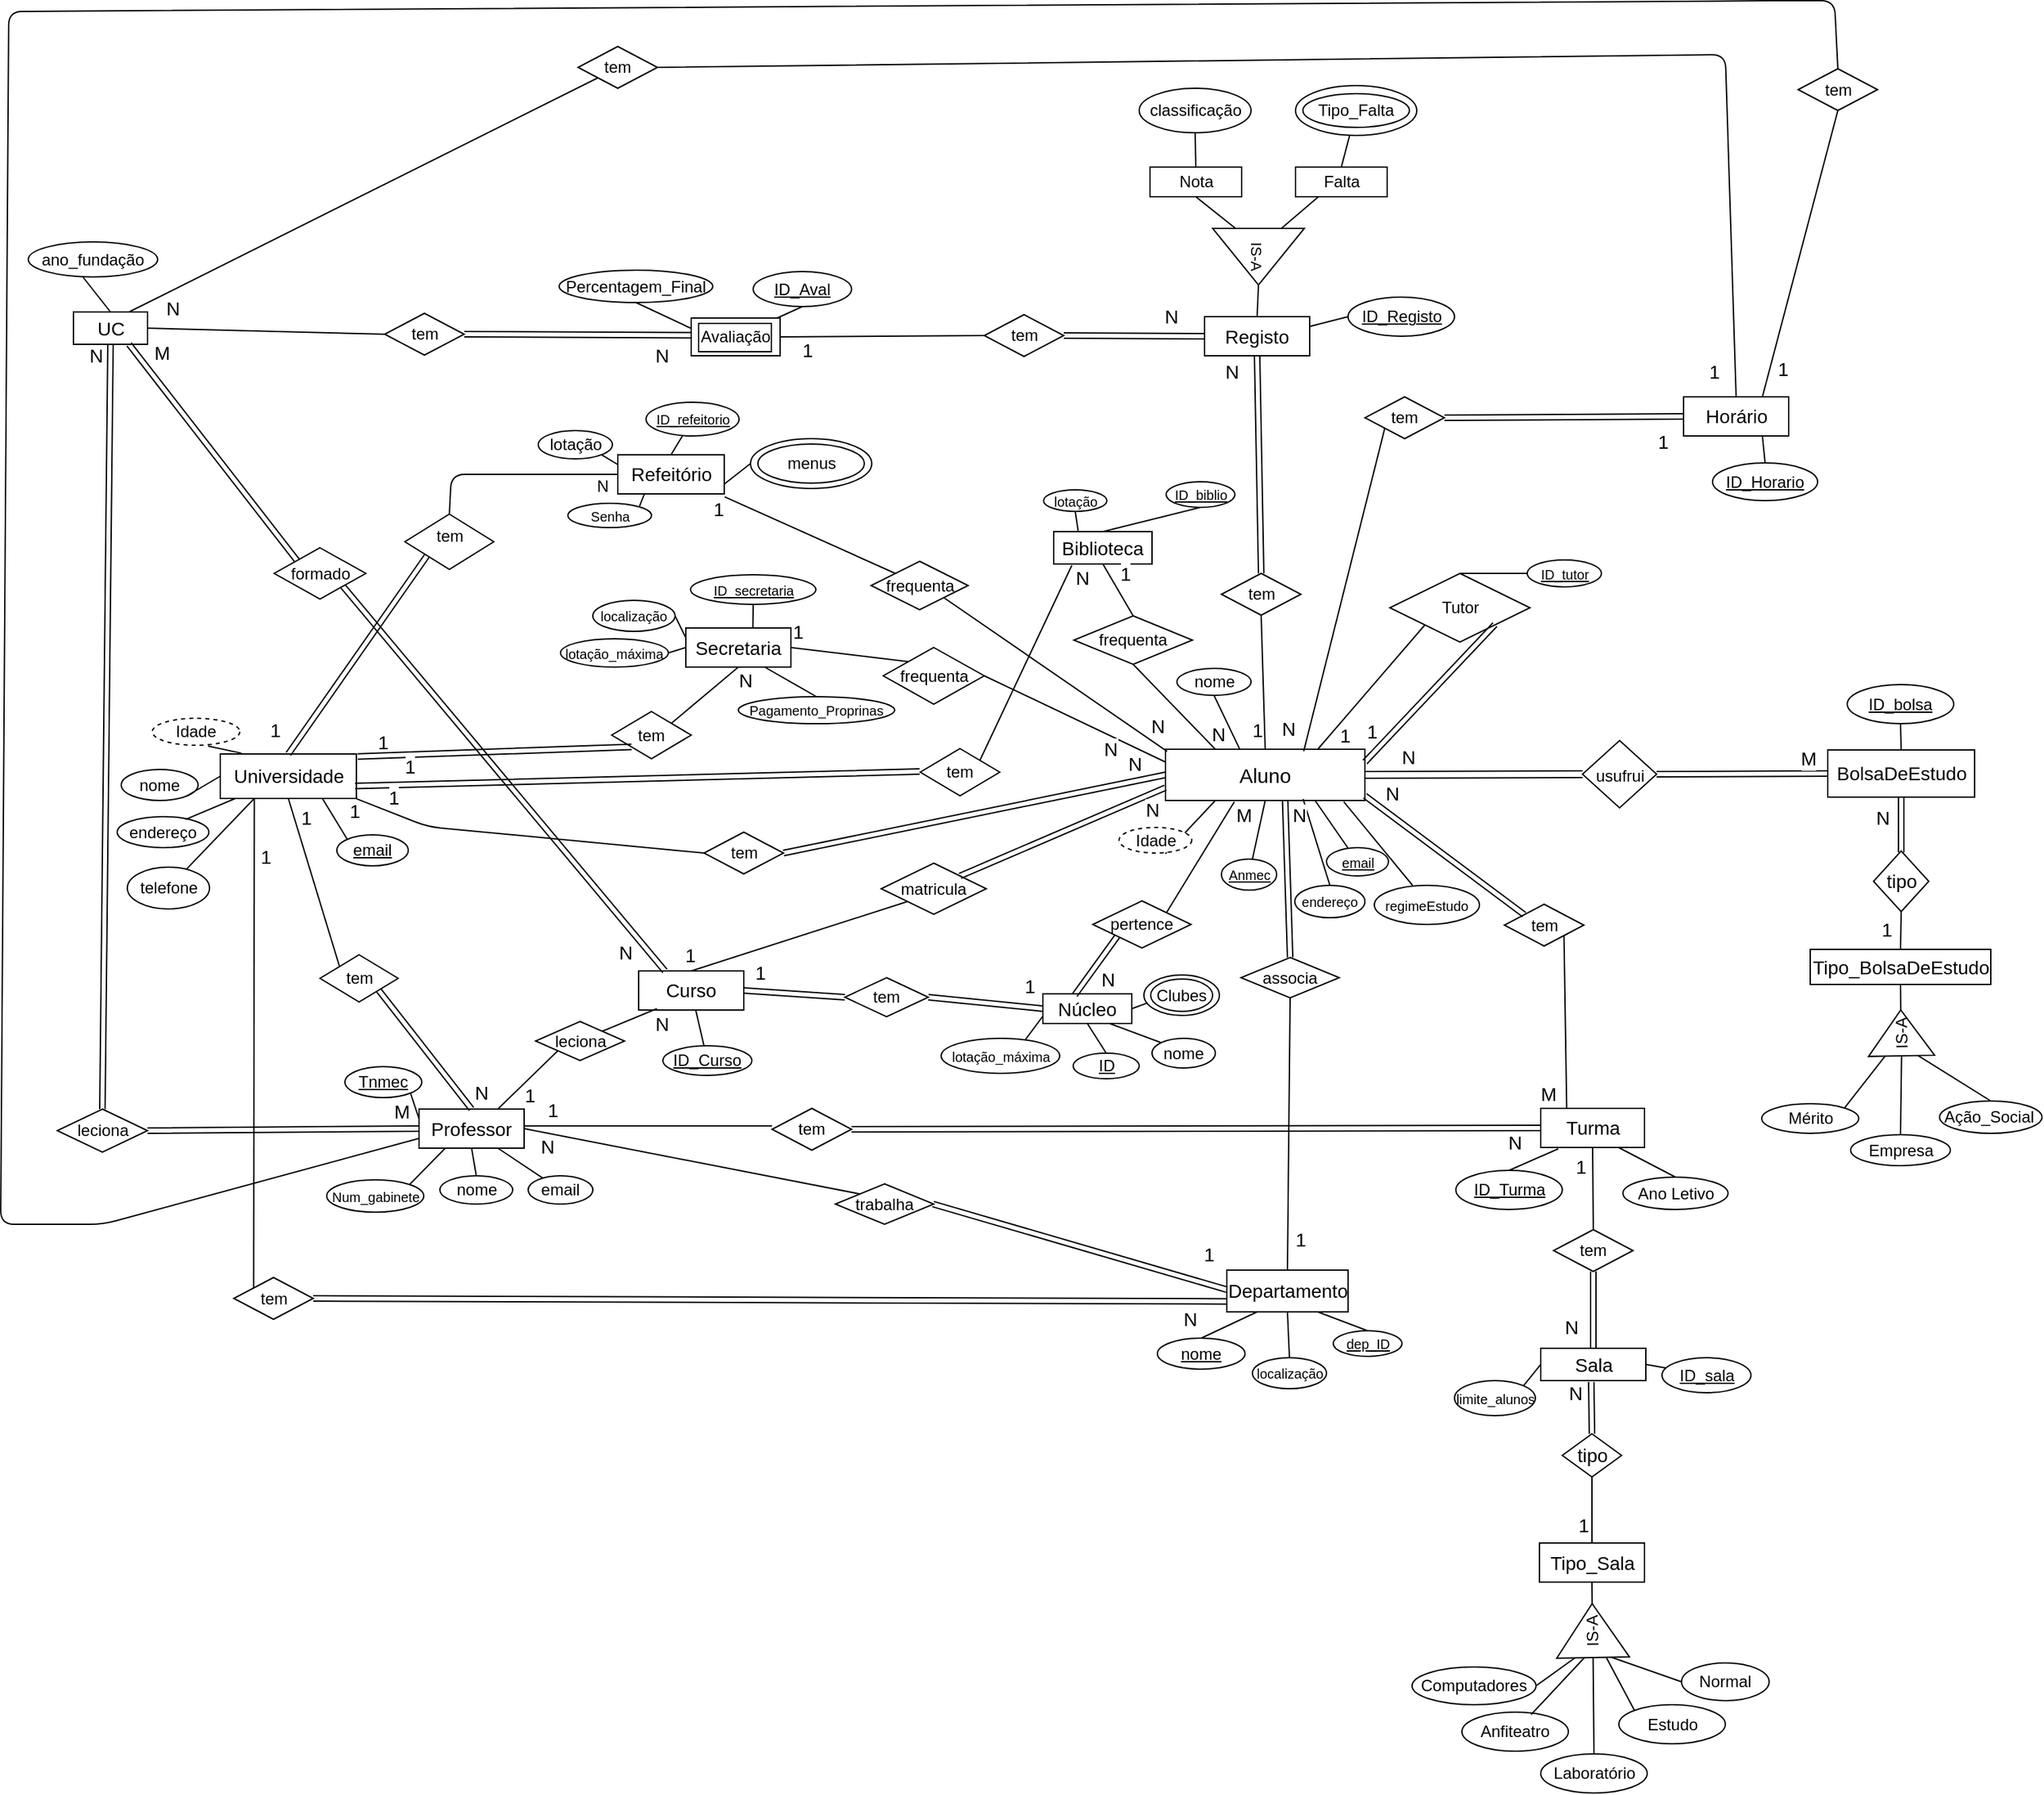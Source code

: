 <mxfile version="11.1.4" type="device"><diagram id="wODMQ5Dd6SQ4t5nFcrFb" name="Page-1"><mxGraphModel dx="768" dy="470" grid="0" gridSize="10" guides="1" tooltips="1" connect="1" arrows="1" fold="1" page="1" pageScale="1" pageWidth="1654" pageHeight="2336" math="0" shadow="0"><root><mxCell id="0"/><mxCell id="1" parent="0"/><mxCell id="QA46pLfXhsIT03QyQpgl-1" style="edgeStyle=orthogonalEdgeStyle;rounded=0;orthogonalLoop=1;jettySize=auto;html=1;entryX=0.5;entryY=1;entryDx=0;entryDy=0;endSize=1;strokeColor=none;" edge="1" parent="1"><mxGeometry relative="1" as="geometry"><mxPoint x="275.5" y="641" as="sourcePoint"/><mxPoint x="275.5" y="593.5" as="targetPoint"/><Array as="points"><mxPoint x="275.5" y="617.5"/><mxPoint x="237.5" y="617.5"/><mxPoint x="237.5" y="593.5"/></Array></mxGeometry></mxCell><mxCell id="QA46pLfXhsIT03QyQpgl-2" value="&lt;font style=&quot;font-size: 14px&quot;&gt;Universidade&lt;/font&gt;" style="rounded=0;whiteSpace=wrap;html=1;" vertex="1" parent="1"><mxGeometry x="231.5" y="643.5" width="101" height="33" as="geometry"/></mxCell><mxCell id="QA46pLfXhsIT03QyQpgl-3" value="Idade" style="ellipse;whiteSpace=wrap;html=1;dashed=1;" vertex="1" parent="1"><mxGeometry x="181" y="617" width="65" height="20" as="geometry"/></mxCell><mxCell id="QA46pLfXhsIT03QyQpgl-4" value="nome" style="ellipse;whiteSpace=wrap;html=1;" vertex="1" parent="1"><mxGeometry x="158" y="655" width="57" height="23" as="geometry"/></mxCell><mxCell id="QA46pLfXhsIT03QyQpgl-5" value="telefone" style="ellipse;whiteSpace=wrap;html=1;" vertex="1" parent="1"><mxGeometry x="162.5" y="727.5" width="61" height="31" as="geometry"/></mxCell><mxCell id="QA46pLfXhsIT03QyQpgl-6" value="" style="endArrow=none;html=1;exitX=0.25;exitY=1;exitDx=0;exitDy=0;" edge="1" parent="1" source="QA46pLfXhsIT03QyQpgl-2" target="QA46pLfXhsIT03QyQpgl-5"><mxGeometry width="50" height="50" relative="1" as="geometry"><mxPoint x="273.5" y="653.5" as="sourcePoint"/><mxPoint x="273.5" y="627.5" as="targetPoint"/></mxGeometry></mxCell><mxCell id="QA46pLfXhsIT03QyQpgl-7" value="endereço" style="ellipse;whiteSpace=wrap;html=1;" vertex="1" parent="1"><mxGeometry x="155" y="690" width="68" height="23" as="geometry"/></mxCell><mxCell id="QA46pLfXhsIT03QyQpgl-8" value="" style="endArrow=none;html=1;entryX=0.637;entryY=1.029;entryDx=0;entryDy=0;entryPerimeter=0;exitX=0.156;exitY=-0.017;exitDx=0;exitDy=0;exitPerimeter=0;" edge="1" parent="1" source="QA46pLfXhsIT03QyQpgl-2" target="QA46pLfXhsIT03QyQpgl-3"><mxGeometry width="50" height="50" relative="1" as="geometry"><mxPoint x="238.5" y="648" as="sourcePoint"/><mxPoint x="201.5" y="587" as="targetPoint"/></mxGeometry></mxCell><mxCell id="QA46pLfXhsIT03QyQpgl-9" value="" style="endArrow=none;html=1;entryX=1;entryY=1;entryDx=0;entryDy=0;exitX=0;exitY=0.5;exitDx=0;exitDy=0;" edge="1" parent="1" source="QA46pLfXhsIT03QyQpgl-2" target="QA46pLfXhsIT03QyQpgl-4"><mxGeometry width="50" height="50" relative="1" as="geometry"><mxPoint x="231" y="680.5" as="sourcePoint"/><mxPoint x="214" y="647.5" as="targetPoint"/></mxGeometry></mxCell><mxCell id="QA46pLfXhsIT03QyQpgl-10" value="" style="endArrow=none;html=1;entryX=0.746;entryY=0.088;entryDx=0;entryDy=0;entryPerimeter=0;" edge="1" parent="1" source="QA46pLfXhsIT03QyQpgl-2" target="QA46pLfXhsIT03QyQpgl-7"><mxGeometry width="50" height="50" relative="1" as="geometry"><mxPoint x="261" y="727.5" as="sourcePoint"/><mxPoint x="224.613" y="698.686" as="targetPoint"/></mxGeometry></mxCell><mxCell id="QA46pLfXhsIT03QyQpgl-11" value="&lt;u&gt;email&lt;/u&gt;" style="ellipse;whiteSpace=wrap;html=1;" vertex="1" parent="1"><mxGeometry x="318" y="703.5" width="53" height="23" as="geometry"/></mxCell><mxCell id="QA46pLfXhsIT03QyQpgl-12" value="" style="endArrow=none;html=1;entryX=0;entryY=0;entryDx=0;entryDy=0;exitX=0.75;exitY=1;exitDx=0;exitDy=0;" edge="1" parent="1" source="QA46pLfXhsIT03QyQpgl-2" target="QA46pLfXhsIT03QyQpgl-11"><mxGeometry width="50" height="50" relative="1" as="geometry"><mxPoint x="308.5" y="690.5" as="sourcePoint"/><mxPoint x="315.759" y="694.862" as="targetPoint"/></mxGeometry></mxCell><mxCell id="QA46pLfXhsIT03QyQpgl-13" style="edgeStyle=orthogonalEdgeStyle;rounded=0;orthogonalLoop=1;jettySize=auto;html=1;endSize=1;strokeColor=none;" edge="1" parent="1" source="QA46pLfXhsIT03QyQpgl-225"><mxGeometry relative="1" as="geometry"><mxPoint x="803.81" y="640.707" as="sourcePoint"/><mxPoint x="815" y="609.5" as="targetPoint"/><Array as="points"/></mxGeometry></mxCell><mxCell id="QA46pLfXhsIT03QyQpgl-14" value="Aluno" style="rounded=0;whiteSpace=wrap;html=1;fontSize=15;" vertex="1" parent="1"><mxGeometry x="933" y="640" width="148" height="38" as="geometry"/></mxCell><mxCell id="QA46pLfXhsIT03QyQpgl-15" value="" style="endArrow=none;html=1;exitX=0.5;exitY=1;exitDx=0;exitDy=0;" edge="1" parent="1" source="QA46pLfXhsIT03QyQpgl-14" target="QA46pLfXhsIT03QyQpgl-232"><mxGeometry width="50" height="50" relative="1" as="geometry"><mxPoint x="912.5" y="662.5" as="sourcePoint"/><mxPoint x="852.5" y="595" as="targetPoint"/></mxGeometry></mxCell><mxCell id="QA46pLfXhsIT03QyQpgl-16" value="" style="endArrow=none;html=1;entryX=0.637;entryY=1.029;entryDx=0;entryDy=0;entryPerimeter=0;exitX=0.25;exitY=1;exitDx=0;exitDy=0;" edge="1" parent="1" source="QA46pLfXhsIT03QyQpgl-14" target="QA46pLfXhsIT03QyQpgl-225"><mxGeometry width="50" height="50" relative="1" as="geometry"><mxPoint x="812" y="665.5" as="sourcePoint"/><mxPoint x="780.5" y="590" as="targetPoint"/></mxGeometry></mxCell><mxCell id="QA46pLfXhsIT03QyQpgl-17" value="" style="endArrow=none;html=1;entryX=0.5;entryY=1;entryDx=0;entryDy=0;exitX=0.371;exitY=-0.012;exitDx=0;exitDy=0;exitPerimeter=0;" edge="1" parent="1" source="QA46pLfXhsIT03QyQpgl-14" target="QA46pLfXhsIT03QyQpgl-214"><mxGeometry width="50" height="50" relative="1" as="geometry"><mxPoint x="915.5" y="667.5" as="sourcePoint"/><mxPoint x="763.741" y="632.138" as="targetPoint"/></mxGeometry></mxCell><mxCell id="QA46pLfXhsIT03QyQpgl-18" value="" style="endArrow=none;html=1;exitX=0.75;exitY=1;exitDx=0;exitDy=0;" edge="1" parent="1" source="QA46pLfXhsIT03QyQpgl-14" target="QA46pLfXhsIT03QyQpgl-216"><mxGeometry width="50" height="50" relative="1" as="geometry"><mxPoint x="848.5" y="654.5" as="sourcePoint"/><mxPoint x="929.328" y="605.826" as="targetPoint"/></mxGeometry></mxCell><mxCell id="QA46pLfXhsIT03QyQpgl-19" value="" style="endArrow=none;html=1;entryX=0.5;entryY=0;entryDx=0;entryDy=0;exitX=0.69;exitY=0.971;exitDx=0;exitDy=0;exitPerimeter=0;" edge="1" parent="1" source="QA46pLfXhsIT03QyQpgl-14" target="QA46pLfXhsIT03QyQpgl-220"><mxGeometry width="50" height="50" relative="1" as="geometry"><mxPoint x="911" y="672.5" as="sourcePoint"/><mxPoint x="983.702" y="621.85" as="targetPoint"/></mxGeometry></mxCell><mxCell id="QA46pLfXhsIT03QyQpgl-20" value="&lt;font style=&quot;font-size: 14px&quot;&gt;Curso&lt;/font&gt;" style="rounded=0;whiteSpace=wrap;html=1;" vertex="1" parent="1"><mxGeometry x="542" y="804.5" width="78" height="29" as="geometry"/></mxCell><mxCell id="QA46pLfXhsIT03QyQpgl-21" value="&lt;u&gt;ID_Curso&lt;/u&gt;" style="ellipse;whiteSpace=wrap;html=1;" vertex="1" parent="1"><mxGeometry x="560" y="860" width="66" height="22" as="geometry"/></mxCell><mxCell id="QA46pLfXhsIT03QyQpgl-22" value="&lt;font style=&quot;font-size: 14px&quot;&gt;Horário&lt;/font&gt;" style="rounded=0;whiteSpace=wrap;html=1;" vertex="1" parent="1"><mxGeometry x="1317.5" y="378.5" width="78" height="29" as="geometry"/></mxCell><mxCell id="QA46pLfXhsIT03QyQpgl-23" value="&lt;u&gt;ID_Horario&lt;/u&gt;" style="ellipse;whiteSpace=wrap;html=1;" vertex="1" parent="1"><mxGeometry x="1339" y="427.5" width="78" height="28" as="geometry"/></mxCell><mxCell id="QA46pLfXhsIT03QyQpgl-24" value="" style="endArrow=none;html=1;entryX=0.5;entryY=0;entryDx=0;entryDy=0;exitX=0.75;exitY=1;exitDx=0;exitDy=0;" edge="1" parent="1" source="QA46pLfXhsIT03QyQpgl-22" target="QA46pLfXhsIT03QyQpgl-23"><mxGeometry width="50" height="50" relative="1" as="geometry"><mxPoint x="1351.5" y="414.5" as="sourcePoint"/><mxPoint x="1211" y="526.5" as="targetPoint"/></mxGeometry></mxCell><mxCell id="QA46pLfXhsIT03QyQpgl-25" value="&lt;font style=&quot;font-size: 14px&quot;&gt;Turma&lt;/font&gt;" style="rounded=0;whiteSpace=wrap;html=1;" vertex="1" parent="1"><mxGeometry x="1211.5" y="906.5" width="77" height="29" as="geometry"/></mxCell><mxCell id="QA46pLfXhsIT03QyQpgl-26" value="&lt;u&gt;ID_Turma&lt;/u&gt;" style="ellipse;whiteSpace=wrap;html=1;" vertex="1" parent="1"><mxGeometry x="1148.5" y="952.5" width="79" height="29" as="geometry"/></mxCell><mxCell id="QA46pLfXhsIT03QyQpgl-27" value="" style="endArrow=none;html=1;entryX=0.5;entryY=0;entryDx=0;entryDy=0;" edge="1" parent="1" target="QA46pLfXhsIT03QyQpgl-26"><mxGeometry width="50" height="50" relative="1" as="geometry"><mxPoint x="1224.5" y="936.5" as="sourcePoint"/><mxPoint x="1274.5" y="904" as="targetPoint"/></mxGeometry></mxCell><mxCell id="QA46pLfXhsIT03QyQpgl-28" value="Ano Letivo" style="ellipse;whiteSpace=wrap;html=1;" vertex="1" parent="1"><mxGeometry x="1272.5" y="957.5" width="78" height="24" as="geometry"/></mxCell><mxCell id="QA46pLfXhsIT03QyQpgl-29" value="" style="endArrow=none;html=1;exitX=0.75;exitY=1;exitDx=0;exitDy=0;entryX=0.5;entryY=0;entryDx=0;entryDy=0;" edge="1" parent="1" source="QA46pLfXhsIT03QyQpgl-25" target="QA46pLfXhsIT03QyQpgl-28"><mxGeometry width="50" height="50" relative="1" as="geometry"><mxPoint x="1263.474" y="942.135" as="sourcePoint"/><mxPoint x="1320" y="1018" as="targetPoint"/></mxGeometry></mxCell><mxCell id="QA46pLfXhsIT03QyQpgl-30" value="Professor" style="rounded=0;whiteSpace=wrap;html=1;fontSize=14;" vertex="1" parent="1"><mxGeometry x="379" y="907" width="78" height="29" as="geometry"/></mxCell><mxCell id="QA46pLfXhsIT03QyQpgl-31" value="nome" style="ellipse;whiteSpace=wrap;html=1;" vertex="1" parent="1"><mxGeometry x="394.5" y="956.5" width="54" height="21" as="geometry"/></mxCell><mxCell id="QA46pLfXhsIT03QyQpgl-32" value="&lt;font style=&quot;font-size: 10px&quot;&gt;Num_gabinete&lt;/font&gt;" style="ellipse;whiteSpace=wrap;html=1;" vertex="1" parent="1"><mxGeometry x="310.5" y="959.5" width="72" height="24" as="geometry"/></mxCell><mxCell id="QA46pLfXhsIT03QyQpgl-33" value="email" style="ellipse;whiteSpace=wrap;html=1;" vertex="1" parent="1"><mxGeometry x="460" y="956.5" width="48" height="21" as="geometry"/></mxCell><mxCell id="QA46pLfXhsIT03QyQpgl-34" value="" style="endArrow=none;html=1;exitX=0.5;exitY=0;exitDx=0;exitDy=0;entryX=0.5;entryY=1;entryDx=0;entryDy=0;" edge="1" parent="1" source="QA46pLfXhsIT03QyQpgl-31" target="QA46pLfXhsIT03QyQpgl-30"><mxGeometry width="50" height="50" relative="1" as="geometry"><mxPoint x="407.474" y="825.135" as="sourcePoint"/><mxPoint x="429" y="914" as="targetPoint"/></mxGeometry></mxCell><mxCell id="QA46pLfXhsIT03QyQpgl-35" value="" style="endArrow=none;html=1;entryX=0.75;entryY=1;entryDx=0;entryDy=0;" edge="1" parent="1" source="QA46pLfXhsIT03QyQpgl-33" target="QA46pLfXhsIT03QyQpgl-30"><mxGeometry width="50" height="50" relative="1" as="geometry"><mxPoint x="496" y="897" as="sourcePoint"/><mxPoint x="450.204" y="931.493" as="targetPoint"/></mxGeometry></mxCell><mxCell id="QA46pLfXhsIT03QyQpgl-36" value="&lt;font style=&quot;font-size: 14px&quot;&gt;Departamento&lt;/font&gt;" style="rounded=0;whiteSpace=wrap;html=1;" vertex="1" parent="1"><mxGeometry x="978.5" y="1026.5" width="90" height="31" as="geometry"/></mxCell><mxCell id="QA46pLfXhsIT03QyQpgl-37" value="&lt;u&gt;nome&lt;/u&gt;" style="ellipse;whiteSpace=wrap;html=1;" vertex="1" parent="1"><mxGeometry x="927" y="1077" width="65" height="23" as="geometry"/></mxCell><mxCell id="QA46pLfXhsIT03QyQpgl-38" value="" style="endArrow=none;html=1;exitX=0.25;exitY=1;exitDx=0;exitDy=0;entryX=0.5;entryY=0;entryDx=0;entryDy=0;" edge="1" parent="1" source="QA46pLfXhsIT03QyQpgl-36" target="QA46pLfXhsIT03QyQpgl-37"><mxGeometry width="50" height="50" relative="1" as="geometry"><mxPoint x="1543.5" y="1039" as="sourcePoint"/><mxPoint x="992.5" y="1105.5" as="targetPoint"/></mxGeometry></mxCell><mxCell id="QA46pLfXhsIT03QyQpgl-39" value="&lt;u&gt;&lt;font style=&quot;font-size: 10px&quot;&gt;dep_ID&lt;/font&gt;&lt;/u&gt;" style="ellipse;whiteSpace=wrap;html=1;" vertex="1" parent="1"><mxGeometry x="1057.5" y="1071.5" width="51" height="19" as="geometry"/></mxCell><mxCell id="QA46pLfXhsIT03QyQpgl-40" value="" style="endArrow=none;html=1;entryX=0.5;entryY=0;entryDx=0;entryDy=0;exitX=0.75;exitY=1;exitDx=0;exitDy=0;" edge="1" parent="1" source="QA46pLfXhsIT03QyQpgl-36" target="QA46pLfXhsIT03QyQpgl-39"><mxGeometry width="50" height="50" relative="1" as="geometry"><mxPoint x="1046" y="1069.5" as="sourcePoint"/><mxPoint x="1061.512" y="1059.504" as="targetPoint"/></mxGeometry></mxCell><mxCell id="QA46pLfXhsIT03QyQpgl-41" value="Sala" style="rounded=0;whiteSpace=wrap;html=1;fontSize=14;" vertex="1" parent="1"><mxGeometry x="1211.5" y="1084.5" width="78" height="24" as="geometry"/></mxCell><mxCell id="QA46pLfXhsIT03QyQpgl-42" value="&lt;font style=&quot;font-size: 10px&quot;&gt;limite_alunos&lt;/font&gt;" style="ellipse;whiteSpace=wrap;html=1;" vertex="1" parent="1"><mxGeometry x="1147.5" y="1108.5" width="60" height="26" as="geometry"/></mxCell><mxCell id="QA46pLfXhsIT03QyQpgl-43" value="" style="endArrow=none;html=1;exitX=0;exitY=0.5;exitDx=0;exitDy=0;entryX=1;entryY=0;entryDx=0;entryDy=0;" edge="1" parent="1" source="QA46pLfXhsIT03QyQpgl-41" target="QA46pLfXhsIT03QyQpgl-42"><mxGeometry width="50" height="50" relative="1" as="geometry"><mxPoint x="1283" y="1114.5" as="sourcePoint"/><mxPoint x="1189.241" y="1101.862" as="targetPoint"/></mxGeometry></mxCell><mxCell id="QA46pLfXhsIT03QyQpgl-44" value="&lt;u&gt;ID_sala&lt;/u&gt;" style="ellipse;whiteSpace=wrap;html=1;" vertex="1" parent="1"><mxGeometry x="1301.5" y="1091.5" width="66" height="26" as="geometry"/></mxCell><mxCell id="QA46pLfXhsIT03QyQpgl-45" value="" style="endArrow=none;html=1;exitX=1;exitY=0.5;exitDx=0;exitDy=0;" edge="1" parent="1" source="QA46pLfXhsIT03QyQpgl-41" target="QA46pLfXhsIT03QyQpgl-44"><mxGeometry width="50" height="50" relative="1" as="geometry"><mxPoint x="1288.5" y="1111" as="sourcePoint"/><mxPoint x="1341" y="1090.5" as="targetPoint"/></mxGeometry></mxCell><mxCell id="QA46pLfXhsIT03QyQpgl-46" value="&lt;font style=&quot;font-size: 14px&quot;&gt;Tipo_Sala&lt;/font&gt;" style="rounded=0;whiteSpace=wrap;html=1;" vertex="1" parent="1"><mxGeometry x="1210.5" y="1229" width="78" height="29" as="geometry"/></mxCell><mxCell id="QA46pLfXhsIT03QyQpgl-47" value="Anfiteatro" style="ellipse;whiteSpace=wrap;html=1;" vertex="1" parent="1"><mxGeometry x="1153" y="1354.5" width="79" height="29" as="geometry"/></mxCell><mxCell id="QA46pLfXhsIT03QyQpgl-48" value="Laboratório" style="ellipse;whiteSpace=wrap;html=1;" vertex="1" parent="1"><mxGeometry x="1211.5" y="1385.5" width="79" height="29" as="geometry"/></mxCell><mxCell id="QA46pLfXhsIT03QyQpgl-49" value="Estudo" style="ellipse;whiteSpace=wrap;html=1;" vertex="1" parent="1"><mxGeometry x="1269.5" y="1349" width="79" height="29" as="geometry"/></mxCell><mxCell id="QA46pLfXhsIT03QyQpgl-50" value="Normal" style="ellipse;whiteSpace=wrap;html=1;" vertex="1" parent="1"><mxGeometry x="1316" y="1318" width="65" height="28" as="geometry"/></mxCell><mxCell id="QA46pLfXhsIT03QyQpgl-51" value="Computadores" style="ellipse;whiteSpace=wrap;html=1;" vertex="1" parent="1"><mxGeometry x="1116" y="1321" width="92" height="28" as="geometry"/></mxCell><mxCell id="QA46pLfXhsIT03QyQpgl-52" value="" style="endArrow=none;html=1;entryX=1;entryY=0.5;entryDx=0;entryDy=0;exitX=0;exitY=0.25;exitDx=0;exitDy=0;" edge="1" parent="1" source="QA46pLfXhsIT03QyQpgl-303" target="QA46pLfXhsIT03QyQpgl-51"><mxGeometry width="50" height="50" relative="1" as="geometry"><mxPoint x="1145" y="1284" as="sourcePoint"/><mxPoint x="1164" y="1260.5" as="targetPoint"/></mxGeometry></mxCell><mxCell id="QA46pLfXhsIT03QyQpgl-53" value="" style="endArrow=none;html=1;entryX=0.65;entryY=0.063;entryDx=0;entryDy=0;entryPerimeter=0;" edge="1" parent="1" target="QA46pLfXhsIT03QyQpgl-47"><mxGeometry width="50" height="50" relative="1" as="geometry"><mxPoint x="1244" y="1314" as="sourcePoint"/><mxPoint x="1192" y="1258.5" as="targetPoint"/></mxGeometry></mxCell><mxCell id="QA46pLfXhsIT03QyQpgl-54" value="" style="endArrow=none;html=1;entryX=0.5;entryY=0;entryDx=0;entryDy=0;exitX=0;exitY=0.5;exitDx=0;exitDy=0;" edge="1" parent="1" source="QA46pLfXhsIT03QyQpgl-303" target="QA46pLfXhsIT03QyQpgl-48"><mxGeometry width="50" height="50" relative="1" as="geometry"><mxPoint x="1249" y="1394" as="sourcePoint"/><mxPoint x="1233" y="1281.5" as="targetPoint"/></mxGeometry></mxCell><mxCell id="QA46pLfXhsIT03QyQpgl-55" value="" style="endArrow=none;html=1;entryX=0;entryY=0.5;entryDx=0;entryDy=0;exitX=0;exitY=0.75;exitDx=0;exitDy=0;" edge="1" parent="1" source="QA46pLfXhsIT03QyQpgl-303" target="QA46pLfXhsIT03QyQpgl-50"><mxGeometry width="50" height="50" relative="1" as="geometry"><mxPoint x="1299" y="1289" as="sourcePoint"/><mxPoint x="1185.85" y="1303.327" as="targetPoint"/></mxGeometry></mxCell><mxCell id="QA46pLfXhsIT03QyQpgl-56" value="" style="endArrow=none;html=1;entryX=0;entryY=0;entryDx=0;entryDy=0;" edge="1" parent="1" target="QA46pLfXhsIT03QyQpgl-49"><mxGeometry width="50" height="50" relative="1" as="geometry"><mxPoint x="1257" y="1308" as="sourcePoint"/><mxPoint x="1327.5" y="1258" as="targetPoint"/></mxGeometry></mxCell><mxCell id="QA46pLfXhsIT03QyQpgl-57" value="&lt;font style=&quot;font-size: 14px&quot;&gt;Registo&lt;/font&gt;" style="rounded=0;whiteSpace=wrap;html=1;" vertex="1" parent="1"><mxGeometry x="962" y="319" width="78" height="29" as="geometry"/></mxCell><mxCell id="QA46pLfXhsIT03QyQpgl-58" value="&lt;u&gt;ID_Registo&lt;/u&gt;" style="ellipse;whiteSpace=wrap;html=1;" vertex="1" parent="1"><mxGeometry x="1068.5" y="304.5" width="79" height="29" as="geometry"/></mxCell><mxCell id="QA46pLfXhsIT03QyQpgl-59" value="" style="endArrow=none;html=1;exitX=1;exitY=0.25;exitDx=0;exitDy=0;entryX=0;entryY=0.5;entryDx=0;entryDy=0;" edge="1" parent="1" source="QA46pLfXhsIT03QyQpgl-57" target="QA46pLfXhsIT03QyQpgl-58"><mxGeometry width="50" height="50" relative="1" as="geometry"><mxPoint x="1043.5" y="343" as="sourcePoint"/><mxPoint x="1087.5" y="332.5" as="targetPoint"/></mxGeometry></mxCell><mxCell id="QA46pLfXhsIT03QyQpgl-60" value="" style="endArrow=none;html=1;entryX=0.5;entryY=0;entryDx=0;entryDy=0;exitX=1;exitY=0.5;exitDx=0;exitDy=0;" edge="1" parent="1" source="QA46pLfXhsIT03QyQpgl-171" target="QA46pLfXhsIT03QyQpgl-57"><mxGeometry width="50" height="50" relative="1" as="geometry"><mxPoint x="1004.5" y="281.5" as="sourcePoint"/><mxPoint x="922.5" y="399.5" as="targetPoint"/></mxGeometry></mxCell><mxCell id="QA46pLfXhsIT03QyQpgl-61" value="Falta" style="rounded=0;whiteSpace=wrap;html=1;" vertex="1" parent="1"><mxGeometry x="1029.5" y="208" width="68" height="22" as="geometry"/></mxCell><mxCell id="QA46pLfXhsIT03QyQpgl-62" value="Nota" style="rounded=0;whiteSpace=wrap;html=1;" vertex="1" parent="1"><mxGeometry x="921.5" y="208" width="68" height="22" as="geometry"/></mxCell><mxCell id="QA46pLfXhsIT03QyQpgl-63" value="" style="endArrow=none;html=1;exitX=0.5;exitY=1;exitDx=0;exitDy=0;entryX=0;entryY=0.75;entryDx=0;entryDy=0;" edge="1" parent="1" source="QA46pLfXhsIT03QyQpgl-62" target="QA46pLfXhsIT03QyQpgl-171"><mxGeometry width="50" height="50" relative="1" as="geometry"><mxPoint x="997.5" y="215.5" as="sourcePoint"/><mxPoint x="988.5" y="236.5" as="targetPoint"/></mxGeometry></mxCell><mxCell id="QA46pLfXhsIT03QyQpgl-64" value="Tipo_Falta" style="ellipse;whiteSpace=wrap;html=1;strokeColor=#000000;perimeterSpacing=10;" vertex="1" parent="1"><mxGeometry x="1035" y="153.5" width="79" height="25" as="geometry"/></mxCell><mxCell id="QA46pLfXhsIT03QyQpgl-65" value="" style="ellipse;whiteSpace=wrap;html=1;strokeColor=#000000;fillColor=none;gradientColor=#ffffff;" vertex="1" parent="1"><mxGeometry x="1029.5" y="147.5" width="90" height="37" as="geometry"/></mxCell><mxCell id="QA46pLfXhsIT03QyQpgl-66" value="" style="endArrow=none;html=1;entryX=0.5;entryY=0;entryDx=0;entryDy=0;" edge="1" parent="1" source="QA46pLfXhsIT03QyQpgl-65" target="QA46pLfXhsIT03QyQpgl-61"><mxGeometry width="50" height="50" relative="1" as="geometry"><mxPoint x="1074.5" y="184.5" as="sourcePoint"/><mxPoint x="1142" y="156" as="targetPoint"/></mxGeometry></mxCell><mxCell id="QA46pLfXhsIT03QyQpgl-67" value="classificação" style="ellipse;whiteSpace=wrap;html=1;strokeColor=#000000;fillColor=none;gradientColor=#ffffff;" vertex="1" parent="1"><mxGeometry x="913.5" y="149.5" width="83" height="33" as="geometry"/></mxCell><mxCell id="QA46pLfXhsIT03QyQpgl-68" value="" style="endArrow=none;html=1;entryX=0.5;entryY=0;entryDx=0;entryDy=0;exitX=0.5;exitY=1;exitDx=0;exitDy=0;" edge="1" parent="1" source="QA46pLfXhsIT03QyQpgl-67" target="QA46pLfXhsIT03QyQpgl-62"><mxGeometry width="50" height="50" relative="1" as="geometry"><mxPoint x="865.5" y="418" as="sourcePoint"/><mxPoint x="821.5" y="397" as="targetPoint"/></mxGeometry></mxCell><mxCell id="QA46pLfXhsIT03QyQpgl-69" value="&lt;u&gt;&lt;font style=&quot;font-size: 10px&quot;&gt;ID_tutor&lt;/font&gt;&lt;/u&gt;" style="ellipse;whiteSpace=wrap;html=1;" vertex="1" parent="1"><mxGeometry x="1201.5" y="499.5" width="55" height="20" as="geometry"/></mxCell><mxCell id="QA46pLfXhsIT03QyQpgl-70" value="" style="endArrow=none;html=1;entryX=0;entryY=0.5;entryDx=0;entryDy=0;exitX=0.5;exitY=0;exitDx=0;exitDy=0;" edge="1" parent="1" source="QA46pLfXhsIT03QyQpgl-251" target="QA46pLfXhsIT03QyQpgl-69"><mxGeometry width="50" height="50" relative="1" as="geometry"><mxPoint x="1223.5" y="513.497" as="sourcePoint"/><mxPoint x="956.204" y="601.99" as="targetPoint"/></mxGeometry></mxCell><mxCell id="QA46pLfXhsIT03QyQpgl-71" value="&lt;font style=&quot;font-size: 14px&quot;&gt;Núcleo&lt;/font&gt;" style="rounded=0;whiteSpace=wrap;html=1;" vertex="1" parent="1"><mxGeometry x="842" y="821.5" width="66" height="22" as="geometry"/></mxCell><mxCell id="QA46pLfXhsIT03QyQpgl-72" value="nome" style="ellipse;whiteSpace=wrap;html=1;" vertex="1" parent="1"><mxGeometry x="923" y="854.5" width="47" height="22" as="geometry"/></mxCell><mxCell id="QA46pLfXhsIT03QyQpgl-73" value="" style="endArrow=none;html=1;entryX=0;entryY=0;entryDx=0;entryDy=0;exitX=0.75;exitY=1;exitDx=0;exitDy=0;" edge="1" parent="1" source="QA46pLfXhsIT03QyQpgl-71" target="QA46pLfXhsIT03QyQpgl-72"><mxGeometry width="50" height="50" relative="1" as="geometry"><mxPoint x="891" y="839.5" as="sourcePoint"/><mxPoint x="979.704" y="688.993" as="targetPoint"/></mxGeometry></mxCell><mxCell id="QA46pLfXhsIT03QyQpgl-74" value="Clubes" style="ellipse;whiteSpace=wrap;html=1;" vertex="1" parent="1"><mxGeometry x="922" y="810.5" width="46" height="24" as="geometry"/></mxCell><mxCell id="QA46pLfXhsIT03QyQpgl-75" value="" style="endArrow=none;html=1;exitX=1;exitY=0.5;exitDx=0;exitDy=0;entryX=0.05;entryY=0.689;entryDx=0;entryDy=0;entryPerimeter=0;" edge="1" parent="1" source="QA46pLfXhsIT03QyQpgl-71" target="QA46pLfXhsIT03QyQpgl-77"><mxGeometry width="50" height="50" relative="1" as="geometry"><mxPoint x="878.5" y="824.5" as="sourcePoint"/><mxPoint x="931.5" y="820" as="targetPoint"/></mxGeometry></mxCell><mxCell id="QA46pLfXhsIT03QyQpgl-76" value="" style="endArrow=none;html=1;entryX=0.5;entryY=1;entryDx=0;entryDy=0;exitX=0;exitY=0.75;exitDx=0;exitDy=0;" edge="1" parent="1" source="QA46pLfXhsIT03QyQpgl-71" target="QA46pLfXhsIT03QyQpgl-224"><mxGeometry width="50" height="50" relative="1" as="geometry"><mxPoint x="878.5" y="824.5" as="sourcePoint"/><mxPoint x="942.259" y="783.638" as="targetPoint"/></mxGeometry></mxCell><mxCell id="QA46pLfXhsIT03QyQpgl-77" value="" style="ellipse;whiteSpace=wrap;html=1;strokeColor=#000000;fillColor=none;gradientColor=#ffffff;" vertex="1" parent="1"><mxGeometry x="917" y="807.5" width="56" height="30" as="geometry"/></mxCell><mxCell id="QA46pLfXhsIT03QyQpgl-78" value="&lt;font style=&quot;font-size: 14px&quot;&gt;Secretaria&lt;/font&gt;" style="rounded=0;whiteSpace=wrap;html=1;" vertex="1" parent="1"><mxGeometry x="577" y="550" width="78" height="29" as="geometry"/></mxCell><mxCell id="QA46pLfXhsIT03QyQpgl-79" value="&lt;font style=&quot;font-size: 10px&quot;&gt;localização&lt;/font&gt;" style="ellipse;whiteSpace=wrap;html=1;" vertex="1" parent="1"><mxGeometry x="508" y="529.5" width="61" height="23" as="geometry"/></mxCell><mxCell id="QA46pLfXhsIT03QyQpgl-80" value="" style="endArrow=none;html=1;entryX=1;entryY=0.5;entryDx=0;entryDy=0;exitX=0;exitY=0.25;exitDx=0;exitDy=0;" edge="1" parent="1" source="QA46pLfXhsIT03QyQpgl-78" target="QA46pLfXhsIT03QyQpgl-79"><mxGeometry width="50" height="50" relative="1" as="geometry"><mxPoint x="640.5" y="529.5" as="sourcePoint"/><mxPoint x="547.741" y="550.638" as="targetPoint"/></mxGeometry></mxCell><mxCell id="QA46pLfXhsIT03QyQpgl-81" value="&lt;font style=&quot;font-size: 10px&quot;&gt;Pagamento_Proprinas&lt;/font&gt;" style="ellipse;whiteSpace=wrap;html=1;" vertex="1" parent="1"><mxGeometry x="616" y="601" width="116" height="20" as="geometry"/></mxCell><mxCell id="QA46pLfXhsIT03QyQpgl-82" value="" style="endArrow=none;html=1;exitX=0.75;exitY=1;exitDx=0;exitDy=0;entryX=0.5;entryY=0;entryDx=0;entryDy=0;" edge="1" parent="1" source="QA46pLfXhsIT03QyQpgl-78" target="QA46pLfXhsIT03QyQpgl-81"><mxGeometry width="50" height="50" relative="1" as="geometry"><mxPoint x="626" y="560" as="sourcePoint"/><mxPoint x="686.5" y="553.371" as="targetPoint"/></mxGeometry></mxCell><mxCell id="QA46pLfXhsIT03QyQpgl-83" value="&lt;font style=&quot;font-size: 10px&quot;&gt;lotação_máxima&lt;/font&gt;" style="ellipse;whiteSpace=wrap;html=1;" vertex="1" parent="1"><mxGeometry x="484" y="558" width="80" height="21" as="geometry"/></mxCell><mxCell id="QA46pLfXhsIT03QyQpgl-84" value="" style="endArrow=none;html=1;entryX=1;entryY=0.5;entryDx=0;entryDy=0;exitX=0;exitY=0.5;exitDx=0;exitDy=0;" edge="1" parent="1" source="QA46pLfXhsIT03QyQpgl-78" target="QA46pLfXhsIT03QyQpgl-83"><mxGeometry width="50" height="50" relative="1" as="geometry"><mxPoint x="605" y="577" as="sourcePoint"/><mxPoint x="605" y="616" as="targetPoint"/></mxGeometry></mxCell><mxCell id="QA46pLfXhsIT03QyQpgl-85" value="&lt;u&gt;&lt;font style=&quot;font-size: 10px&quot;&gt;ID_secretaria&lt;/font&gt;&lt;/u&gt;" style="ellipse;whiteSpace=wrap;html=1;" vertex="1" parent="1"><mxGeometry x="580.5" y="510.5" width="93" height="22" as="geometry"/></mxCell><mxCell id="QA46pLfXhsIT03QyQpgl-86" value="" style="endArrow=none;html=1;entryX=0.5;entryY=1;entryDx=0;entryDy=0;exitX=0.638;exitY=0.017;exitDx=0;exitDy=0;exitPerimeter=0;" edge="1" parent="1" source="QA46pLfXhsIT03QyQpgl-78" target="QA46pLfXhsIT03QyQpgl-85"><mxGeometry width="50" height="50" relative="1" as="geometry"><mxPoint x="626" y="560" as="sourcePoint"/><mxPoint x="523.5" y="593" as="targetPoint"/></mxGeometry></mxCell><mxCell id="QA46pLfXhsIT03QyQpgl-87" value="&lt;font style=&quot;font-size: 14px&quot;&gt;Refeitório&lt;/font&gt;" style="rounded=0;whiteSpace=wrap;html=1;" vertex="1" parent="1"><mxGeometry x="526.5" y="421.5" width="79" height="29" as="geometry"/></mxCell><mxCell id="QA46pLfXhsIT03QyQpgl-88" value="&lt;u&gt;&lt;font style=&quot;font-size: 10px&quot;&gt;ID_refeitorio&lt;/font&gt;&lt;/u&gt;" style="ellipse;whiteSpace=wrap;html=1;" vertex="1" parent="1"><mxGeometry x="547.5" y="382.5" width="69" height="25" as="geometry"/></mxCell><mxCell id="QA46pLfXhsIT03QyQpgl-89" value="" style="endArrow=none;html=1;exitX=0.5;exitY=0;exitDx=0;exitDy=0;" edge="1" parent="1" source="QA46pLfXhsIT03QyQpgl-87" target="QA46pLfXhsIT03QyQpgl-88"><mxGeometry width="50" height="50" relative="1" as="geometry"><mxPoint x="591" y="401" as="sourcePoint"/><mxPoint x="677.704" y="295.993" as="targetPoint"/></mxGeometry></mxCell><mxCell id="QA46pLfXhsIT03QyQpgl-90" value="menus" style="ellipse;whiteSpace=wrap;html=1;" vertex="1" parent="1"><mxGeometry x="630.5" y="413.5" width="79" height="29" as="geometry"/></mxCell><mxCell id="QA46pLfXhsIT03QyQpgl-91" value="lotação" style="ellipse;whiteSpace=wrap;html=1;" vertex="1" parent="1"><mxGeometry x="467.5" y="403.5" width="55" height="21" as="geometry"/></mxCell><mxCell id="QA46pLfXhsIT03QyQpgl-92" value="" style="ellipse;whiteSpace=wrap;html=1;strokeColor=#000000;fillColor=none;gradientColor=#ffffff;" vertex="1" parent="1"><mxGeometry x="625" y="409.5" width="90" height="37" as="geometry"/></mxCell><mxCell id="QA46pLfXhsIT03QyQpgl-93" value="&lt;font style=&quot;font-size: 10px&quot;&gt;Senha&lt;/font&gt;" style="ellipse;whiteSpace=wrap;html=1;" vertex="1" parent="1"><mxGeometry x="489.5" y="457.5" width="62" height="18" as="geometry"/></mxCell><mxCell id="QA46pLfXhsIT03QyQpgl-94" value="&lt;u&gt;ID&lt;/u&gt;" style="ellipse;whiteSpace=wrap;html=1;" vertex="1" parent="1"><mxGeometry x="864.5" y="865.5" width="49" height="19" as="geometry"/></mxCell><mxCell id="QA46pLfXhsIT03QyQpgl-95" value="" style="endArrow=none;html=1;exitX=0.5;exitY=1;exitDx=0;exitDy=0;entryX=0.5;entryY=0;entryDx=0;entryDy=0;" edge="1" parent="1" source="QA46pLfXhsIT03QyQpgl-71" target="QA46pLfXhsIT03QyQpgl-94"><mxGeometry width="50" height="50" relative="1" as="geometry"><mxPoint x="917.5" y="839" as="sourcePoint"/><mxPoint x="949" y="827.871" as="targetPoint"/></mxGeometry></mxCell><mxCell id="QA46pLfXhsIT03QyQpgl-96" value="" style="endArrow=none;html=1;entryX=1;entryY=1;entryDx=0;entryDy=0;exitX=0;exitY=0.25;exitDx=0;exitDy=0;" edge="1" parent="1" source="QA46pLfXhsIT03QyQpgl-87" target="QA46pLfXhsIT03QyQpgl-91"><mxGeometry width="50" height="50" relative="1" as="geometry"><mxPoint x="576.5" y="431.5" as="sourcePoint"/><mxPoint x="640.259" y="390.638" as="targetPoint"/></mxGeometry></mxCell><mxCell id="QA46pLfXhsIT03QyQpgl-97" value="" style="endArrow=none;html=1;entryX=1;entryY=0;entryDx=0;entryDy=0;exitX=0.25;exitY=1;exitDx=0;exitDy=0;" edge="1" parent="1" source="QA46pLfXhsIT03QyQpgl-87" target="QA46pLfXhsIT03QyQpgl-93"><mxGeometry width="50" height="50" relative="1" as="geometry"><mxPoint x="548.5" y="457.5" as="sourcePoint"/><mxPoint x="490.241" y="390.638" as="targetPoint"/></mxGeometry></mxCell><mxCell id="QA46pLfXhsIT03QyQpgl-98" value="" style="endArrow=none;html=1;entryX=0;entryY=0.5;entryDx=0;entryDy=0;exitX=1;exitY=0.75;exitDx=0;exitDy=0;" edge="1" parent="1" source="QA46pLfXhsIT03QyQpgl-87" target="QA46pLfXhsIT03QyQpgl-92"><mxGeometry width="50" height="50" relative="1" as="geometry"><mxPoint x="536.5" y="438.75" as="sourcePoint"/><mxPoint x="490.241" y="390.638" as="targetPoint"/></mxGeometry></mxCell><mxCell id="QA46pLfXhsIT03QyQpgl-99" value="&lt;font style=&quot;font-size: 14px&quot;&gt;Biblioteca&lt;/font&gt;" style="rounded=0;whiteSpace=wrap;html=1;" vertex="1" parent="1"><mxGeometry x="850" y="478.5" width="73" height="24" as="geometry"/></mxCell><mxCell id="QA46pLfXhsIT03QyQpgl-100" value="&lt;u&gt;&lt;font style=&quot;font-size: 10px&quot;&gt;ID_biblio&lt;/font&gt;&lt;/u&gt;" style="ellipse;whiteSpace=wrap;html=1;" vertex="1" parent="1"><mxGeometry x="933.5" y="441.5" width="51" height="19" as="geometry"/></mxCell><mxCell id="QA46pLfXhsIT03QyQpgl-101" value="" style="endArrow=none;html=1;entryX=0.5;entryY=1;entryDx=0;entryDy=0;exitX=0.5;exitY=0;exitDx=0;exitDy=0;" edge="1" parent="1" source="QA46pLfXhsIT03QyQpgl-99" target="QA46pLfXhsIT03QyQpgl-100"><mxGeometry width="50" height="50" relative="1" as="geometry"><mxPoint x="801.5" y="425" as="sourcePoint"/><mxPoint x="888.204" y="319.993" as="targetPoint"/></mxGeometry></mxCell><mxCell id="QA46pLfXhsIT03QyQpgl-102" value="&lt;font style=&quot;font-size: 10px&quot;&gt;lotação&lt;/font&gt;" style="ellipse;whiteSpace=wrap;html=1;" vertex="1" parent="1"><mxGeometry x="842.5" y="447.5" width="47" height="16" as="geometry"/></mxCell><mxCell id="QA46pLfXhsIT03QyQpgl-103" value="" style="endArrow=none;html=1;entryX=0.5;entryY=1;entryDx=0;entryDy=0;exitX=0.25;exitY=0;exitDx=0;exitDy=0;" edge="1" parent="1" source="QA46pLfXhsIT03QyQpgl-99" target="QA46pLfXhsIT03QyQpgl-102"><mxGeometry width="50" height="50" relative="1" as="geometry"><mxPoint x="787" y="455.5" as="sourcePoint"/><mxPoint x="850.759" y="414.638" as="targetPoint"/></mxGeometry></mxCell><mxCell id="QA46pLfXhsIT03QyQpgl-104" value="&lt;u&gt;Tnmec&lt;/u&gt;" style="ellipse;whiteSpace=wrap;html=1;" vertex="1" parent="1"><mxGeometry x="324" y="875.5" width="57" height="23" as="geometry"/></mxCell><mxCell id="QA46pLfXhsIT03QyQpgl-105" value="" style="endArrow=none;html=1;entryX=0;entryY=0.25;entryDx=0;entryDy=0;exitX=1;exitY=1;exitDx=0;exitDy=0;" edge="1" parent="1" source="QA46pLfXhsIT03QyQpgl-104" target="QA46pLfXhsIT03QyQpgl-30"><mxGeometry width="50" height="50" relative="1" as="geometry"><mxPoint x="358" y="914.5" as="sourcePoint"/><mxPoint x="437.204" y="909.993" as="targetPoint"/></mxGeometry></mxCell><mxCell id="QA46pLfXhsIT03QyQpgl-106" value="&lt;font style=&quot;font-size: 14px&quot;&gt;BolsaDeEstudo&lt;/font&gt;" style="rounded=0;whiteSpace=wrap;html=1;" vertex="1" parent="1"><mxGeometry x="1424.5" y="640.5" width="109" height="35" as="geometry"/></mxCell><mxCell id="QA46pLfXhsIT03QyQpgl-107" value="&lt;u&gt;ID_bolsa&lt;/u&gt;" style="ellipse;whiteSpace=wrap;html=1;" vertex="1" parent="1"><mxGeometry x="1439" y="592" width="79" height="29" as="geometry"/></mxCell><mxCell id="QA46pLfXhsIT03QyQpgl-108" value="" style="endArrow=none;html=1;entryX=0.5;entryY=1;entryDx=0;entryDy=0;exitX=0.5;exitY=0;exitDx=0;exitDy=0;" edge="1" parent="1" source="QA46pLfXhsIT03QyQpgl-106" target="QA46pLfXhsIT03QyQpgl-107"><mxGeometry width="50" height="50" relative="1" as="geometry"><mxPoint x="1480.5" y="650.5" as="sourcePoint"/><mxPoint x="1500.704" y="676.993" as="targetPoint"/></mxGeometry></mxCell><mxCell id="QA46pLfXhsIT03QyQpgl-109" value="&lt;font style=&quot;font-size: 14px&quot;&gt;Tipo_BolsaDeEstudo&lt;/font&gt;" style="rounded=0;whiteSpace=wrap;html=1;" vertex="1" parent="1"><mxGeometry x="1411.5" y="788.5" width="134" height="26" as="geometry"/></mxCell><mxCell id="QA46pLfXhsIT03QyQpgl-110" value="Mérito" style="ellipse;whiteSpace=wrap;html=1;" vertex="1" parent="1"><mxGeometry x="1375.5" y="903" width="72" height="22" as="geometry"/></mxCell><mxCell id="QA46pLfXhsIT03QyQpgl-111" value="" style="endArrow=none;html=1;exitX=1;exitY=0;exitDx=0;exitDy=0;entryX=0;entryY=0.25;entryDx=0;entryDy=0;" edge="1" parent="1" source="QA46pLfXhsIT03QyQpgl-110" target="QA46pLfXhsIT03QyQpgl-298"><mxGeometry width="50" height="50" relative="1" as="geometry"><mxPoint x="1417.241" y="827.362" as="sourcePoint"/><mxPoint x="1492.204" y="809.993" as="targetPoint"/></mxGeometry></mxCell><mxCell id="QA46pLfXhsIT03QyQpgl-112" value="Ação_Social&amp;nbsp;" style="ellipse;whiteSpace=wrap;html=1;" vertex="1" parent="1"><mxGeometry x="1507.5" y="901" width="76" height="24" as="geometry"/></mxCell><mxCell id="QA46pLfXhsIT03QyQpgl-113" value="Empresa" style="ellipse;whiteSpace=wrap;html=1;" vertex="1" parent="1"><mxGeometry x="1441.5" y="926" width="74" height="23" as="geometry"/></mxCell><mxCell id="QA46pLfXhsIT03QyQpgl-114" value="" style="endArrow=none;html=1;exitX=0.5;exitY=0;exitDx=0;exitDy=0;entryX=0;entryY=0.75;entryDx=0;entryDy=0;" edge="1" parent="1" source="QA46pLfXhsIT03QyQpgl-112" target="QA46pLfXhsIT03QyQpgl-298"><mxGeometry width="50" height="50" relative="1" as="geometry"><mxPoint x="1559" y="840.5" as="sourcePoint"/><mxPoint x="1508.5" y="814.5" as="targetPoint"/></mxGeometry></mxCell><mxCell id="QA46pLfXhsIT03QyQpgl-115" value="" style="endArrow=none;html=1;entryX=0;entryY=0.5;entryDx=0;entryDy=0;exitX=0.5;exitY=0;exitDx=0;exitDy=0;" edge="1" parent="1" source="QA46pLfXhsIT03QyQpgl-113" target="QA46pLfXhsIT03QyQpgl-298"><mxGeometry width="50" height="50" relative="1" as="geometry"><mxPoint x="1494" y="955" as="sourcePoint"/><mxPoint x="1453" y="961" as="targetPoint"/></mxGeometry></mxCell><mxCell id="QA46pLfXhsIT03QyQpgl-116" value="tem" style="rhombus;whiteSpace=wrap;html=1;strokeColor=#000000;fillColor=none;gradientColor=#ffffff;" vertex="1" parent="1"><mxGeometry x="590.5" y="701.5" width="59" height="31" as="geometry"/></mxCell><mxCell id="QA46pLfXhsIT03QyQpgl-117" value="" style="shape=link;html=1;exitX=1;exitY=0.5;exitDx=0;exitDy=0;entryX=0;entryY=0.5;entryDx=0;entryDy=0;" edge="1" parent="1" source="QA46pLfXhsIT03QyQpgl-116" target="QA46pLfXhsIT03QyQpgl-14"><mxGeometry width="50" height="50" relative="1" as="geometry"><mxPoint x="663.5" y="673" as="sourcePoint"/><mxPoint x="810.5" y="673.5" as="targetPoint"/></mxGeometry></mxCell><mxCell id="QA46pLfXhsIT03QyQpgl-118" value="" style="endArrow=none;html=1;entryX=0;entryY=0.5;entryDx=0;entryDy=0;exitX=1.003;exitY=1.01;exitDx=0;exitDy=0;exitPerimeter=0;" edge="1" parent="1" source="QA46pLfXhsIT03QyQpgl-2" target="QA46pLfXhsIT03QyQpgl-116"><mxGeometry width="50" height="50" relative="1" as="geometry"><mxPoint x="445.5" y="739" as="sourcePoint"/><mxPoint x="495.5" y="689" as="targetPoint"/><Array as="points"><mxPoint x="385.5" y="697.5"/></Array></mxGeometry></mxCell><mxCell id="QA46pLfXhsIT03QyQpgl-119" value="1" style="text;html=1;resizable=0;points=[];align=center;verticalAlign=middle;labelBackgroundColor=#ffffff;fontSize=14;" vertex="1" connectable="0" parent="QA46pLfXhsIT03QyQpgl-118"><mxGeometry x="-0.477" y="1" relative="1" as="geometry"><mxPoint x="-66.78" y="-12.27" as="offset"/></mxGeometry></mxCell><mxCell id="QA46pLfXhsIT03QyQpgl-120" value="N" style="text;html=1;resizable=0;points=[];align=center;verticalAlign=middle;labelBackgroundColor=#ffffff;fontSize=14;" vertex="1" connectable="0" parent="1"><mxGeometry x="1006.988" y="636.475" as="geometry"><mxPoint x="-35.5" y="-8" as="offset"/></mxGeometry></mxCell><mxCell id="QA46pLfXhsIT03QyQpgl-121" value="" style="shape=link;html=1;exitX=0;exitY=0.75;exitDx=0;exitDy=0;entryX=1;entryY=0;entryDx=0;entryDy=0;" edge="1" parent="1" source="QA46pLfXhsIT03QyQpgl-14" target="QA46pLfXhsIT03QyQpgl-223"><mxGeometry width="50" height="50" relative="1" as="geometry"><mxPoint x="910" y="673" as="sourcePoint"/><mxPoint x="1057" y="673.5" as="targetPoint"/></mxGeometry></mxCell><mxCell id="QA46pLfXhsIT03QyQpgl-122" value="N" style="text;html=1;resizable=0;points=[];align=center;verticalAlign=middle;labelBackgroundColor=#ffffff;fontSize=14;" vertex="1" connectable="0" parent="1"><mxGeometry x="957.988" y="692.475" as="geometry"><mxPoint x="-35.5" y="-8" as="offset"/></mxGeometry></mxCell><mxCell id="QA46pLfXhsIT03QyQpgl-123" value="" style="endArrow=none;html=1;entryX=0.5;entryY=0;entryDx=0;entryDy=0;exitX=0;exitY=1;exitDx=0;exitDy=0;" edge="1" parent="1" source="QA46pLfXhsIT03QyQpgl-223" target="QA46pLfXhsIT03QyQpgl-20"><mxGeometry width="50" height="50" relative="1" as="geometry"><mxPoint x="586" y="785.5" as="sourcePoint"/><mxPoint x="1263" y="713.5" as="targetPoint"/></mxGeometry></mxCell><mxCell id="QA46pLfXhsIT03QyQpgl-124" value="1" style="text;html=1;resizable=0;points=[];align=center;verticalAlign=middle;labelBackgroundColor=#ffffff;fontSize=14;" vertex="1" connectable="0" parent="QA46pLfXhsIT03QyQpgl-123"><mxGeometry x="-0.477" y="1" relative="1" as="geometry"><mxPoint x="-120" y="25.5" as="offset"/></mxGeometry></mxCell><mxCell id="QA46pLfXhsIT03QyQpgl-125" value="tipo" style="rhombus;whiteSpace=wrap;html=1;strokeColor=#000000;fillColor=none;gradientColor=#ffffff;fontSize=14;" vertex="1" parent="1"><mxGeometry x="1458.5" y="715.5" width="41" height="45" as="geometry"/></mxCell><mxCell id="QA46pLfXhsIT03QyQpgl-126" value="" style="endArrow=none;html=1;entryX=0.5;entryY=0;entryDx=0;entryDy=0;exitX=0.5;exitY=1;exitDx=0;exitDy=0;" edge="1" parent="1" source="QA46pLfXhsIT03QyQpgl-125" target="QA46pLfXhsIT03QyQpgl-109"><mxGeometry width="50" height="50" relative="1" as="geometry"><mxPoint x="1334.5" y="617.5" as="sourcePoint"/><mxPoint x="1289.5" y="643.5" as="targetPoint"/></mxGeometry></mxCell><mxCell id="QA46pLfXhsIT03QyQpgl-127" value="1" style="text;html=1;resizable=0;points=[];align=center;verticalAlign=middle;labelBackgroundColor=#ffffff;fontSize=14;" vertex="1" connectable="0" parent="QA46pLfXhsIT03QyQpgl-126"><mxGeometry x="-0.477" y="1" relative="1" as="geometry"><mxPoint x="-12.5" y="6" as="offset"/></mxGeometry></mxCell><mxCell id="QA46pLfXhsIT03QyQpgl-128" value="" style="shape=link;html=1;fontSize=14;exitX=0.5;exitY=0;exitDx=0;exitDy=0;entryX=0.5;entryY=1;entryDx=0;entryDy=0;" edge="1" parent="1" target="QA46pLfXhsIT03QyQpgl-106"><mxGeometry width="50" height="50" relative="1" as="geometry"><mxPoint x="1479" y="716.5" as="sourcePoint"/><mxPoint x="1479.5" y="680.5" as="targetPoint"/></mxGeometry></mxCell><mxCell id="QA46pLfXhsIT03QyQpgl-129" value="N" style="text;html=1;resizable=0;points=[];align=center;verticalAlign=middle;labelBackgroundColor=#ffffff;fontSize=14;" vertex="1" connectable="0" parent="1"><mxGeometry x="1499.988" y="698.475" as="geometry"><mxPoint x="-35.5" y="-8" as="offset"/></mxGeometry></mxCell><mxCell id="QA46pLfXhsIT03QyQpgl-130" value="&lt;font style=&quot;font-size: 12px&quot;&gt;usufrui&lt;/font&gt;" style="rhombus;whiteSpace=wrap;html=1;strokeColor=#000000;fillColor=none;gradientColor=#ffffff;fontSize=14;" vertex="1" parent="1"><mxGeometry x="1242.5" y="633.5" width="55" height="50" as="geometry"/></mxCell><mxCell id="QA46pLfXhsIT03QyQpgl-131" value="" style="shape=link;html=1;fontSize=14;exitX=0;exitY=0.5;exitDx=0;exitDy=0;width=5;entryX=1;entryY=0.5;entryDx=0;entryDy=0;" edge="1" parent="1" source="QA46pLfXhsIT03QyQpgl-130" target="QA46pLfXhsIT03QyQpgl-14"><mxGeometry width="50" height="50" relative="1" as="geometry"><mxPoint x="835" y="731.5" as="sourcePoint"/><mxPoint x="1013" y="704.5" as="targetPoint"/></mxGeometry></mxCell><mxCell id="QA46pLfXhsIT03QyQpgl-132" value="" style="shape=link;html=1;fontSize=14;entryX=1;entryY=0.5;entryDx=0;entryDy=0;exitX=0;exitY=0.5;exitDx=0;exitDy=0;" edge="1" parent="1" source="QA46pLfXhsIT03QyQpgl-106" target="QA46pLfXhsIT03QyQpgl-130"><mxGeometry width="50" height="50" relative="1" as="geometry"><mxPoint x="1490" y="514.5" as="sourcePoint"/><mxPoint x="795.5" y="857.5" as="targetPoint"/></mxGeometry></mxCell><mxCell id="QA46pLfXhsIT03QyQpgl-133" value="M" style="text;html=1;resizable=0;points=[];align=center;verticalAlign=middle;labelBackgroundColor=#ffffff;fontSize=14;" vertex="1" connectable="0" parent="1"><mxGeometry x="1444.988" y="654.475" as="geometry"><mxPoint x="-35.5" y="-8" as="offset"/></mxGeometry></mxCell><mxCell id="QA46pLfXhsIT03QyQpgl-134" value="N" style="text;html=1;resizable=0;points=[];align=center;verticalAlign=middle;labelBackgroundColor=#ffffff;fontSize=14;" vertex="1" connectable="0" parent="1"><mxGeometry x="1148.498" y="653.995" as="geometry"><mxPoint x="-35.5" y="-8" as="offset"/></mxGeometry></mxCell><mxCell id="QA46pLfXhsIT03QyQpgl-135" value="" style="shape=link;html=1;entryX=0;entryY=0;entryDx=0;entryDy=0;" edge="1" parent="1" target="QA46pLfXhsIT03QyQpgl-136"><mxGeometry width="50" height="50" relative="1" as="geometry"><mxPoint x="1081" y="674.5" as="sourcePoint"/><mxPoint x="969.5" y="768.5" as="targetPoint"/></mxGeometry></mxCell><mxCell id="QA46pLfXhsIT03QyQpgl-136" value="tem" style="rhombus;whiteSpace=wrap;html=1;strokeColor=#000000;fillColor=none;gradientColor=#ffffff;" vertex="1" parent="1"><mxGeometry x="1184.5" y="755" width="59" height="31" as="geometry"/></mxCell><mxCell id="QA46pLfXhsIT03QyQpgl-137" value="" style="endArrow=none;html=1;entryX=0.25;entryY=0;entryDx=0;entryDy=0;exitX=1;exitY=1;exitDx=0;exitDy=0;" edge="1" parent="1" source="QA46pLfXhsIT03QyQpgl-136" target="QA46pLfXhsIT03QyQpgl-25"><mxGeometry width="50" height="50" relative="1" as="geometry"><mxPoint x="973.25" y="843.75" as="sourcePoint"/><mxPoint x="1086" y="844.5" as="targetPoint"/></mxGeometry></mxCell><mxCell id="QA46pLfXhsIT03QyQpgl-138" value="N" style="text;html=1;resizable=0;points=[];align=center;verticalAlign=middle;labelBackgroundColor=#ffffff;fontSize=14;" vertex="1" connectable="0" parent="1"><mxGeometry x="1058.988" y="632.475" as="geometry"><mxPoint x="-35.5" y="-8" as="offset"/></mxGeometry></mxCell><mxCell id="QA46pLfXhsIT03QyQpgl-139" value="M" style="text;html=1;resizable=0;points=[];align=center;verticalAlign=middle;labelBackgroundColor=#ffffff;fontSize=14;" vertex="1" connectable="0" parent="1"><mxGeometry x="1252.488" y="903.475" as="geometry"><mxPoint x="-35.5" y="-8" as="offset"/></mxGeometry></mxCell><mxCell id="QA46pLfXhsIT03QyQpgl-140" value="tem" style="rhombus;whiteSpace=wrap;html=1;strokeColor=#000000;fillColor=none;gradientColor=#ffffff;" vertex="1" parent="1"><mxGeometry x="305.5" y="792.5" width="58" height="35" as="geometry"/></mxCell><mxCell id="QA46pLfXhsIT03QyQpgl-141" value="" style="endArrow=none;html=1;exitX=0.5;exitY=1;exitDx=0;exitDy=0;entryX=0;entryY=0;entryDx=0;entryDy=0;" edge="1" parent="1" source="QA46pLfXhsIT03QyQpgl-2" target="QA46pLfXhsIT03QyQpgl-140"><mxGeometry width="50" height="50" relative="1" as="geometry"><mxPoint x="342" y="680" as="sourcePoint"/><mxPoint x="283.5" y="789" as="targetPoint"/></mxGeometry></mxCell><mxCell id="QA46pLfXhsIT03QyQpgl-142" value="1" style="text;html=1;resizable=0;points=[];align=center;verticalAlign=middle;labelBackgroundColor=#ffffff;fontSize=14;" vertex="1" connectable="0" parent="QA46pLfXhsIT03QyQpgl-141"><mxGeometry x="-0.477" y="1" relative="1" as="geometry"><mxPoint x="-28" y="11" as="offset"/></mxGeometry></mxCell><mxCell id="QA46pLfXhsIT03QyQpgl-143" value="" style="shape=link;html=1;exitX=1;exitY=1;exitDx=0;exitDy=0;entryX=0.5;entryY=0;entryDx=0;entryDy=0;" edge="1" parent="1" source="QA46pLfXhsIT03QyQpgl-140" target="QA46pLfXhsIT03QyQpgl-30"><mxGeometry width="50" height="50" relative="1" as="geometry"><mxPoint x="543" y="791.5" as="sourcePoint"/><mxPoint x="690" y="792" as="targetPoint"/></mxGeometry></mxCell><mxCell id="QA46pLfXhsIT03QyQpgl-144" value="N" style="text;html=1;resizable=0;points=[];align=center;verticalAlign=middle;labelBackgroundColor=#ffffff;fontSize=14;" vertex="1" connectable="0" parent="1"><mxGeometry x="459.988" y="902.975" as="geometry"><mxPoint x="-35.5" y="-8" as="offset"/></mxGeometry></mxCell><mxCell id="QA46pLfXhsIT03QyQpgl-145" value="tem" style="rhombus;whiteSpace=wrap;html=1;strokeColor=#000000;fillColor=none;gradientColor=#ffffff;" vertex="1" parent="1"><mxGeometry x="641" y="906.5" width="59" height="31" as="geometry"/></mxCell><mxCell id="QA46pLfXhsIT03QyQpgl-146" value="N" style="text;html=1;resizable=0;points=[];align=center;verticalAlign=middle;labelBackgroundColor=#ffffff;fontSize=14;" vertex="1" connectable="0" parent="1"><mxGeometry x="1227.488" y="939.475" as="geometry"><mxPoint x="-35.5" y="-8" as="offset"/></mxGeometry></mxCell><mxCell id="QA46pLfXhsIT03QyQpgl-147" value="" style="endArrow=none;html=1;exitX=1;exitY=0.5;exitDx=0;exitDy=0;" edge="1" parent="1"><mxGeometry width="50" height="50" relative="1" as="geometry"><mxPoint x="457" y="919.5" as="sourcePoint"/><mxPoint x="641" y="919.5" as="targetPoint"/></mxGeometry></mxCell><mxCell id="QA46pLfXhsIT03QyQpgl-148" value="1" style="text;html=1;resizable=0;points=[];align=center;verticalAlign=middle;labelBackgroundColor=#ffffff;fontSize=14;" vertex="1" connectable="0" parent="QA46pLfXhsIT03QyQpgl-147"><mxGeometry x="-0.477" y="1" relative="1" as="geometry"><mxPoint x="460" y="96.5" as="offset"/></mxGeometry></mxCell><mxCell id="QA46pLfXhsIT03QyQpgl-149" value="tem" style="rhombus;whiteSpace=wrap;html=1;strokeColor=#000000;fillColor=none;gradientColor=#ffffff;" vertex="1" parent="1"><mxGeometry x="1221" y="996.5" width="59" height="31" as="geometry"/></mxCell><mxCell id="QA46pLfXhsIT03QyQpgl-150" value="" style="shape=link;html=1;entryX=0.5;entryY=0;entryDx=0;entryDy=0;exitX=0.5;exitY=1;exitDx=0;exitDy=0;" edge="1" parent="1" source="QA46pLfXhsIT03QyQpgl-149" target="QA46pLfXhsIT03QyQpgl-41"><mxGeometry width="50" height="50" relative="1" as="geometry"><mxPoint x="1291.363" y="978" as="sourcePoint"/><mxPoint x="1398.25" y="1051.75" as="targetPoint"/></mxGeometry></mxCell><mxCell id="QA46pLfXhsIT03QyQpgl-151" value="" style="endArrow=none;html=1;entryX=0.5;entryY=0;entryDx=0;entryDy=0;exitX=0.5;exitY=1;exitDx=0;exitDy=0;" edge="1" parent="1" source="QA46pLfXhsIT03QyQpgl-25" target="QA46pLfXhsIT03QyQpgl-149"><mxGeometry width="50" height="50" relative="1" as="geometry"><mxPoint x="689" y="911.25" as="sourcePoint"/><mxPoint x="810.5" y="919.5" as="targetPoint"/></mxGeometry></mxCell><mxCell id="QA46pLfXhsIT03QyQpgl-152" value="1" style="text;html=1;resizable=0;points=[];align=center;verticalAlign=middle;labelBackgroundColor=#ffffff;fontSize=14;" vertex="1" connectable="0" parent="QA46pLfXhsIT03QyQpgl-151"><mxGeometry x="-0.477" y="1" relative="1" as="geometry"><mxPoint x="-10.5" y="-2" as="offset"/></mxGeometry></mxCell><mxCell id="QA46pLfXhsIT03QyQpgl-153" value="N" style="text;html=1;resizable=0;points=[];align=center;verticalAlign=middle;labelBackgroundColor=#ffffff;fontSize=14;" vertex="1" connectable="0" parent="1"><mxGeometry x="1269.488" y="1076.475" as="geometry"><mxPoint x="-35.5" y="-8" as="offset"/></mxGeometry></mxCell><mxCell id="QA46pLfXhsIT03QyQpgl-154" value="tipo" style="rhombus;whiteSpace=wrap;html=1;strokeColor=#000000;fillColor=none;gradientColor=#ffffff;fontSize=14;" vertex="1" parent="1"><mxGeometry x="1227.5" y="1148" width="44" height="32" as="geometry"/></mxCell><mxCell id="QA46pLfXhsIT03QyQpgl-155" value="" style="endArrow=none;html=1;entryX=0.5;entryY=0;entryDx=0;entryDy=0;exitX=0.5;exitY=1;exitDx=0;exitDy=0;" edge="1" parent="1" source="QA46pLfXhsIT03QyQpgl-154" target="QA46pLfXhsIT03QyQpgl-46"><mxGeometry width="50" height="50" relative="1" as="geometry"><mxPoint x="1254" y="1176.5" as="sourcePoint"/><mxPoint x="1254" y="1228.5" as="targetPoint"/></mxGeometry></mxCell><mxCell id="QA46pLfXhsIT03QyQpgl-156" value="1" style="text;html=1;resizable=0;points=[];align=center;verticalAlign=middle;labelBackgroundColor=#ffffff;fontSize=14;" vertex="1" connectable="0" parent="QA46pLfXhsIT03QyQpgl-155"><mxGeometry x="-0.477" y="1" relative="1" as="geometry"><mxPoint x="-8" y="23" as="offset"/></mxGeometry></mxCell><mxCell id="QA46pLfXhsIT03QyQpgl-157" value="" style="shape=link;html=1;entryX=0.5;entryY=0;entryDx=0;entryDy=0;" edge="1" parent="1" target="QA46pLfXhsIT03QyQpgl-154"><mxGeometry width="50" height="50" relative="1" as="geometry"><mxPoint x="1249" y="1109.5" as="sourcePoint"/><mxPoint x="1254.5" y="1153" as="targetPoint"/></mxGeometry></mxCell><mxCell id="QA46pLfXhsIT03QyQpgl-158" value="N" style="text;html=1;resizable=0;points=[];align=center;verticalAlign=middle;labelBackgroundColor=#ffffff;fontSize=14;" vertex="1" connectable="0" parent="1"><mxGeometry x="1272.488" y="1125.475" as="geometry"><mxPoint x="-35.5" y="-8" as="offset"/></mxGeometry></mxCell><mxCell id="QA46pLfXhsIT03QyQpgl-159" value="" style="shape=link;html=1;fontSize=14;entryX=0;entryY=0.5;entryDx=0;entryDy=0;exitX=1;exitY=0.5;exitDx=0;exitDy=0;" edge="1" parent="1" source="QA46pLfXhsIT03QyQpgl-145" target="QA46pLfXhsIT03QyQpgl-25"><mxGeometry width="50" height="50" relative="1" as="geometry"><mxPoint x="804" y="921.5" as="sourcePoint"/><mxPoint x="1088" y="921.5" as="targetPoint"/></mxGeometry></mxCell><mxCell id="QA46pLfXhsIT03QyQpgl-160" value="" style="endArrow=none;html=1;" edge="1" parent="1" source="QA46pLfXhsIT03QyQpgl-20" target="QA46pLfXhsIT03QyQpgl-21"><mxGeometry width="50" height="50" relative="1" as="geometry"><mxPoint x="680.5" y="772.5" as="sourcePoint"/><mxPoint x="1165.259" y="501.638" as="targetPoint"/></mxGeometry></mxCell><mxCell id="QA46pLfXhsIT03QyQpgl-161" value="tem" style="rhombus;whiteSpace=wrap;html=1;strokeColor=#000000;fillColor=none;gradientColor=#ffffff;" vertex="1" parent="1"><mxGeometry x="974.5" y="509.5" width="59" height="31" as="geometry"/></mxCell><mxCell id="QA46pLfXhsIT03QyQpgl-162" value="" style="endArrow=none;html=1;entryX=0.5;entryY=1;entryDx=0;entryDy=0;exitX=0.5;exitY=0;exitDx=0;exitDy=0;" edge="1" parent="1" source="QA46pLfXhsIT03QyQpgl-14" target="QA46pLfXhsIT03QyQpgl-161"><mxGeometry width="50" height="50" relative="1" as="geometry"><mxPoint x="858.5" y="653.5" as="sourcePoint"/><mxPoint x="614.5" y="683" as="targetPoint"/></mxGeometry></mxCell><mxCell id="QA46pLfXhsIT03QyQpgl-163" value="1" style="text;html=1;resizable=0;points=[];align=center;verticalAlign=middle;labelBackgroundColor=#ffffff;fontSize=14;" vertex="1" connectable="0" parent="QA46pLfXhsIT03QyQpgl-162"><mxGeometry x="-0.477" y="1" relative="1" as="geometry"><mxPoint x="-4" y="12" as="offset"/></mxGeometry></mxCell><mxCell id="QA46pLfXhsIT03QyQpgl-164" value="" style="shape=link;html=1;exitX=0.5;exitY=0;exitDx=0;exitDy=0;entryX=0.5;entryY=1;entryDx=0;entryDy=0;" edge="1" parent="1" source="QA46pLfXhsIT03QyQpgl-161" target="QA46pLfXhsIT03QyQpgl-57"><mxGeometry width="50" height="50" relative="1" as="geometry"><mxPoint x="605" y="724" as="sourcePoint"/><mxPoint x="752" y="724.5" as="targetPoint"/></mxGeometry></mxCell><mxCell id="QA46pLfXhsIT03QyQpgl-165" value="N" style="text;html=1;resizable=0;points=[];align=center;verticalAlign=middle;labelBackgroundColor=#ffffff;fontSize=14;" vertex="1" connectable="0" parent="1"><mxGeometry x="1016.988" y="367.975" as="geometry"><mxPoint x="-35.5" y="-8" as="offset"/></mxGeometry></mxCell><mxCell id="QA46pLfXhsIT03QyQpgl-166" value="tem" style="rhombus;whiteSpace=wrap;html=1;strokeColor=#000000;fillColor=none;gradientColor=#ffffff;" vertex="1" parent="1"><mxGeometry x="1081" y="378.5" width="59" height="31" as="geometry"/></mxCell><mxCell id="QA46pLfXhsIT03QyQpgl-167" value="" style="shape=link;html=1;exitX=1;exitY=0.5;exitDx=0;exitDy=0;entryX=0;entryY=0.5;entryDx=0;entryDy=0;" edge="1" parent="1" source="QA46pLfXhsIT03QyQpgl-166" target="QA46pLfXhsIT03QyQpgl-22"><mxGeometry width="50" height="50" relative="1" as="geometry"><mxPoint x="838" y="493.5" as="sourcePoint"/><mxPoint x="836.5" y="430.5" as="targetPoint"/></mxGeometry></mxCell><mxCell id="QA46pLfXhsIT03QyQpgl-168" value="1" style="text;html=1;resizable=0;points=[];align=center;verticalAlign=middle;labelBackgroundColor=#ffffff;fontSize=14;" vertex="1" connectable="0" parent="1"><mxGeometry x="1311.616" y="409.523" as="geometry"><mxPoint x="-9.5" y="2" as="offset"/></mxGeometry></mxCell><mxCell id="QA46pLfXhsIT03QyQpgl-169" value="" style="endArrow=none;html=1;entryX=0;entryY=1;entryDx=0;entryDy=0;exitX=0.693;exitY=0.039;exitDx=0;exitDy=0;exitPerimeter=0;" edge="1" parent="1" source="QA46pLfXhsIT03QyQpgl-14" target="QA46pLfXhsIT03QyQpgl-166"><mxGeometry width="50" height="50" relative="1" as="geometry"><mxPoint x="1031.5" y="635.5" as="sourcePoint"/><mxPoint x="1165.259" y="501.638" as="targetPoint"/></mxGeometry></mxCell><mxCell id="QA46pLfXhsIT03QyQpgl-170" value="N" style="text;html=1;resizable=0;points=[];align=center;verticalAlign=middle;labelBackgroundColor=#ffffff;fontSize=14;" vertex="1" connectable="0" parent="1"><mxGeometry x="944.988" y="658.475" as="geometry"><mxPoint x="-35.5" y="-8" as="offset"/></mxGeometry></mxCell><mxCell id="QA46pLfXhsIT03QyQpgl-171" value="&lt;font style=&quot;font-size: 11px&quot;&gt;IS-A&lt;/font&gt;" style="triangle;whiteSpace=wrap;html=1;strokeColor=#000000;fillColor=none;gradientColor=#ffffff;fontSize=14;rotation=90;" vertex="1" parent="1"><mxGeometry x="981" y="240.5" width="42" height="68" as="geometry"/></mxCell><mxCell id="QA46pLfXhsIT03QyQpgl-172" value="" style="endArrow=none;html=1;entryX=0;entryY=0.25;entryDx=0;entryDy=0;exitX=0.25;exitY=1;exitDx=0;exitDy=0;" edge="1" parent="1" source="QA46pLfXhsIT03QyQpgl-61" target="QA46pLfXhsIT03QyQpgl-171"><mxGeometry width="50" height="50" relative="1" as="geometry"><mxPoint x="1032.5" y="193.5" as="sourcePoint"/><mxPoint x="993.5" y="252.5" as="targetPoint"/></mxGeometry></mxCell><mxCell id="QA46pLfXhsIT03QyQpgl-173" style="edgeStyle=orthogonalEdgeStyle;rounded=0;orthogonalLoop=1;jettySize=auto;html=1;entryX=0.5;entryY=1;entryDx=0;entryDy=0;endSize=1;strokeColor=none;" edge="1" parent="1"><mxGeometry relative="1" as="geometry"><mxPoint x="312.5" y="347.5" as="sourcePoint"/><mxPoint x="312.5" y="300.5" as="targetPoint"/><Array as="points"><mxPoint x="312.5" y="324"/><mxPoint x="274.5" y="324"/><mxPoint x="274.5" y="300"/></Array></mxGeometry></mxCell><mxCell id="QA46pLfXhsIT03QyQpgl-174" value="&lt;font style=&quot;font-size: 14px&quot;&gt;UC&lt;/font&gt;" style="rounded=0;whiteSpace=wrap;html=1;" vertex="1" parent="1"><mxGeometry x="122.5" y="315.5" width="55" height="24" as="geometry"/></mxCell><mxCell id="QA46pLfXhsIT03QyQpgl-175" value="ano_fundação" style="ellipse;whiteSpace=wrap;html=1;" vertex="1" parent="1"><mxGeometry x="89" y="263.5" width="96" height="26" as="geometry"/></mxCell><mxCell id="QA46pLfXhsIT03QyQpgl-176" value="" style="endArrow=none;html=1;entryX=0.422;entryY=1;entryDx=0;entryDy=0;entryPerimeter=0;exitX=0.5;exitY=0;exitDx=0;exitDy=0;" edge="1" parent="1" source="QA46pLfXhsIT03QyQpgl-174" target="QA46pLfXhsIT03QyQpgl-175"><mxGeometry width="50" height="50" relative="1" as="geometry"><mxPoint x="186.5" y="310.5" as="sourcePoint"/><mxPoint x="262" y="290.5" as="targetPoint"/></mxGeometry></mxCell><mxCell id="QA46pLfXhsIT03QyQpgl-177" style="edgeStyle=orthogonalEdgeStyle;rounded=0;orthogonalLoop=1;jettySize=auto;html=1;entryX=0.5;entryY=1;entryDx=0;entryDy=0;endSize=1;strokeColor=none;" edge="1" parent="1"><mxGeometry relative="1" as="geometry"><mxPoint x="615" y="361" as="sourcePoint"/><mxPoint x="615" y="314" as="targetPoint"/><Array as="points"><mxPoint x="614.5" y="337.5"/><mxPoint x="576.5" y="337.5"/><mxPoint x="576.5" y="313.5"/></Array></mxGeometry></mxCell><mxCell id="QA46pLfXhsIT03QyQpgl-178" value="Avaliação" style="rounded=0;whiteSpace=wrap;html=1;" vertex="1" parent="1"><mxGeometry x="581" y="320" width="66" height="28" as="geometry"/></mxCell><mxCell id="QA46pLfXhsIT03QyQpgl-179" value="&lt;u&gt;ID_Aval&lt;/u&gt;" style="ellipse;whiteSpace=wrap;html=1;" vertex="1" parent="1"><mxGeometry x="627" y="285.5" width="73" height="26" as="geometry"/></mxCell><mxCell id="QA46pLfXhsIT03QyQpgl-180" value="" style="endArrow=none;html=1;entryX=0.5;entryY=1;entryDx=0;entryDy=0;" edge="1" parent="1" source="QA46pLfXhsIT03QyQpgl-178" target="QA46pLfXhsIT03QyQpgl-179"><mxGeometry width="50" height="50" relative="1" as="geometry"><mxPoint x="581" y="337" as="sourcePoint"/><mxPoint x="564" y="304" as="targetPoint"/></mxGeometry></mxCell><mxCell id="QA46pLfXhsIT03QyQpgl-181" value="Percentagem_Final" style="ellipse;whiteSpace=wrap;html=1;" vertex="1" parent="1"><mxGeometry x="483" y="284.5" width="114" height="24" as="geometry"/></mxCell><mxCell id="QA46pLfXhsIT03QyQpgl-182" value="" style="endArrow=none;html=1;entryX=0.5;entryY=1;entryDx=0;entryDy=0;" edge="1" parent="1" target="QA46pLfXhsIT03QyQpgl-181"><mxGeometry width="50" height="50" relative="1" as="geometry"><mxPoint x="580.5" y="327.5" as="sourcePoint"/><mxPoint x="574.131" y="328.256" as="targetPoint"/></mxGeometry></mxCell><mxCell id="QA46pLfXhsIT03QyQpgl-183" value="tem" style="rhombus;whiteSpace=wrap;html=1;strokeColor=#000000;fillColor=none;gradientColor=#ffffff;" vertex="1" parent="1"><mxGeometry x="798.5" y="317.5" width="59" height="31" as="geometry"/></mxCell><mxCell id="QA46pLfXhsIT03QyQpgl-184" value="" style="shape=link;html=1;fontSize=14;entryX=0;entryY=0.5;entryDx=0;entryDy=0;exitX=1;exitY=0.5;exitDx=0;exitDy=0;" edge="1" parent="1" source="QA46pLfXhsIT03QyQpgl-183" target="QA46pLfXhsIT03QyQpgl-57"><mxGeometry width="50" height="50" relative="1" as="geometry"><mxPoint x="898.5" y="358.5" as="sourcePoint"/><mxPoint x="948.5" y="308.5" as="targetPoint"/></mxGeometry></mxCell><mxCell id="QA46pLfXhsIT03QyQpgl-185" value="" style="endArrow=none;html=1;entryX=1;entryY=0.5;entryDx=0;entryDy=0;exitX=0;exitY=0.5;exitDx=0;exitDy=0;" edge="1" parent="1" source="QA46pLfXhsIT03QyQpgl-183" target="QA46pLfXhsIT03QyQpgl-178"><mxGeometry width="50" height="50" relative="1" as="geometry"><mxPoint x="362.5" y="527.5" as="sourcePoint"/><mxPoint x="362.5" y="466" as="targetPoint"/></mxGeometry></mxCell><mxCell id="QA46pLfXhsIT03QyQpgl-186" value="1" style="text;html=1;resizable=0;points=[];align=center;verticalAlign=middle;labelBackgroundColor=#ffffff;fontSize=14;" vertex="1" connectable="0" parent="1"><mxGeometry x="1211.5" y="584.5" as="geometry"><mxPoint x="128.5" y="-225" as="offset"/></mxGeometry></mxCell><mxCell id="QA46pLfXhsIT03QyQpgl-187" value="N" style="text;html=1;resizable=0;points=[];align=center;verticalAlign=middle;labelBackgroundColor=#ffffff;fontSize=14;" vertex="1" connectable="0" parent="1"><mxGeometry x="971.988" y="326.475" as="geometry"><mxPoint x="-35.5" y="-8" as="offset"/></mxGeometry></mxCell><mxCell id="QA46pLfXhsIT03QyQpgl-188" value="" style="rounded=0;whiteSpace=wrap;html=1;strokeColor=#000000;fillColor=none;gradientColor=#ffffff;fontSize=14;" vertex="1" parent="1"><mxGeometry x="586.5" y="324" width="54" height="21" as="geometry"/></mxCell><mxCell id="QA46pLfXhsIT03QyQpgl-189" value="tem" style="rhombus;whiteSpace=wrap;html=1;strokeColor=#000000;fillColor=none;gradientColor=#ffffff;" vertex="1" parent="1"><mxGeometry x="353.5" y="316.5" width="59" height="31" as="geometry"/></mxCell><mxCell id="QA46pLfXhsIT03QyQpgl-190" value="" style="shape=link;html=1;fontSize=14;exitX=1;exitY=0.5;exitDx=0;exitDy=0;entryX=-0.001;entryY=0.454;entryDx=0;entryDy=0;entryPerimeter=0;" edge="1" parent="1" source="QA46pLfXhsIT03QyQpgl-189" target="QA46pLfXhsIT03QyQpgl-178"><mxGeometry width="50" height="50" relative="1" as="geometry"><mxPoint x="415.5" y="326.5" as="sourcePoint"/><mxPoint x="579.5" y="331.5" as="targetPoint"/></mxGeometry></mxCell><mxCell id="QA46pLfXhsIT03QyQpgl-191" value="" style="endArrow=none;html=1;entryX=1;entryY=0.5;entryDx=0;entryDy=0;exitX=0;exitY=0.5;exitDx=0;exitDy=0;" edge="1" parent="1" source="QA46pLfXhsIT03QyQpgl-189" target="QA46pLfXhsIT03QyQpgl-174"><mxGeometry width="50" height="50" relative="1" as="geometry"><mxPoint x="332" y="325.5" as="sourcePoint"/><mxPoint x="270.5" y="325" as="targetPoint"/></mxGeometry></mxCell><mxCell id="QA46pLfXhsIT03QyQpgl-192" value="N" style="text;html=1;resizable=0;points=[];align=center;verticalAlign=middle;labelBackgroundColor=#ffffff;fontSize=14;" vertex="1" connectable="0" parent="1"><mxGeometry x="541.988" y="407.475" as="geometry"><mxPoint x="16.5" y="-60" as="offset"/></mxGeometry></mxCell><mxCell id="QA46pLfXhsIT03QyQpgl-193" value="leciona" style="rhombus;whiteSpace=wrap;html=1;strokeColor=#000000;fillColor=none;gradientColor=#ffffff;" vertex="1" parent="1"><mxGeometry x="110.5" y="907" width="67" height="32" as="geometry"/></mxCell><mxCell id="QA46pLfXhsIT03QyQpgl-194" value="" style="shape=link;html=1;fontSize=14;entryX=0.5;entryY=1;entryDx=0;entryDy=0;exitX=0.5;exitY=0;exitDx=0;exitDy=0;" edge="1" parent="1" source="QA46pLfXhsIT03QyQpgl-193" target="QA46pLfXhsIT03QyQpgl-174"><mxGeometry width="50" height="50" relative="1" as="geometry"><mxPoint x="209" y="1121" as="sourcePoint"/><mxPoint x="259" y="1071" as="targetPoint"/></mxGeometry></mxCell><mxCell id="QA46pLfXhsIT03QyQpgl-195" value="" style="shape=link;html=1;fontSize=14;entryX=0;entryY=0.5;entryDx=0;entryDy=0;exitX=1;exitY=0.5;exitDx=0;exitDy=0;" edge="1" parent="1" source="QA46pLfXhsIT03QyQpgl-193" target="QA46pLfXhsIT03QyQpgl-30"><mxGeometry width="50" height="50" relative="1" as="geometry"><mxPoint x="160.5" y="845" as="sourcePoint"/><mxPoint x="164.5" y="529.5" as="targetPoint"/></mxGeometry></mxCell><mxCell id="QA46pLfXhsIT03QyQpgl-196" value="M" style="text;html=1;resizable=0;points=[];align=center;verticalAlign=middle;labelBackgroundColor=#ffffff;fontSize=14;" vertex="1" connectable="0" parent="1"><mxGeometry x="401.488" y="916.475" as="geometry"><mxPoint x="-35.5" y="-8" as="offset"/></mxGeometry></mxCell><mxCell id="QA46pLfXhsIT03QyQpgl-197" value="N" style="text;html=1;resizable=0;points=[];align=center;verticalAlign=middle;labelBackgroundColor=#ffffff;fontSize=14;" vertex="1" connectable="0" parent="1"><mxGeometry x="174.488" y="355.475" as="geometry"><mxPoint x="-35.5" y="-8" as="offset"/></mxGeometry></mxCell><mxCell id="QA46pLfXhsIT03QyQpgl-198" value="" style="endArrow=none;html=1;exitX=1;exitY=0;exitDx=0;exitDy=0;entryX=0.25;entryY=1;entryDx=0;entryDy=0;" edge="1" parent="1" source="QA46pLfXhsIT03QyQpgl-32" target="QA46pLfXhsIT03QyQpgl-30"><mxGeometry width="50" height="50" relative="1" as="geometry"><mxPoint x="453" y="971.5" as="sourcePoint"/><mxPoint x="428" y="946" as="targetPoint"/></mxGeometry></mxCell><mxCell id="QA46pLfXhsIT03QyQpgl-199" value="leciona" style="rhombus;whiteSpace=wrap;html=1;strokeColor=#000000;fillColor=none;gradientColor=#ffffff;" vertex="1" parent="1"><mxGeometry x="465.5" y="842" width="66" height="29" as="geometry"/></mxCell><mxCell id="QA46pLfXhsIT03QyQpgl-200" value="" style="endArrow=none;html=1;entryX=1;entryY=0;entryDx=0;entryDy=0;exitX=0.173;exitY=0.966;exitDx=0;exitDy=0;exitPerimeter=0;" edge="1" parent="1" source="QA46pLfXhsIT03QyQpgl-20" target="QA46pLfXhsIT03QyQpgl-199"><mxGeometry width="50" height="50" relative="1" as="geometry"><mxPoint x="644.25" y="779.25" as="sourcePoint"/><mxPoint x="582.5" y="809.5" as="targetPoint"/></mxGeometry></mxCell><mxCell id="QA46pLfXhsIT03QyQpgl-201" value="" style="endArrow=none;html=1;entryX=0.75;entryY=0;entryDx=0;entryDy=0;exitX=0;exitY=1;exitDx=0;exitDy=0;" edge="1" parent="1" source="QA46pLfXhsIT03QyQpgl-199" target="QA46pLfXhsIT03QyQpgl-30"><mxGeometry width="50" height="50" relative="1" as="geometry"><mxPoint x="556.994" y="837.514" as="sourcePoint"/><mxPoint x="525" y="859.25" as="targetPoint"/></mxGeometry></mxCell><mxCell id="QA46pLfXhsIT03QyQpgl-202" value="1" style="text;html=1;resizable=0;points=[];align=center;verticalAlign=middle;labelBackgroundColor=#ffffff;fontSize=14;" vertex="1" connectable="0" parent="QA46pLfXhsIT03QyQpgl-201"><mxGeometry x="-0.477" y="1" relative="1" as="geometry"><mxPoint x="-10" y="21" as="offset"/></mxGeometry></mxCell><mxCell id="QA46pLfXhsIT03QyQpgl-203" value="formado" style="rhombus;whiteSpace=wrap;html=1;strokeColor=#000000;fillColor=none;gradientColor=#ffffff;" vertex="1" parent="1"><mxGeometry x="271.5" y="490.5" width="68" height="38" as="geometry"/></mxCell><mxCell id="QA46pLfXhsIT03QyQpgl-204" value="" style="shape=link;html=1;exitX=0.25;exitY=0;exitDx=0;exitDy=0;entryX=1;entryY=1;entryDx=0;entryDy=0;" edge="1" parent="1" source="QA46pLfXhsIT03QyQpgl-20" target="QA46pLfXhsIT03QyQpgl-203"><mxGeometry width="50" height="50" relative="1" as="geometry"><mxPoint x="559" y="793" as="sourcePoint"/><mxPoint x="493" y="717.5" as="targetPoint"/></mxGeometry></mxCell><mxCell id="QA46pLfXhsIT03QyQpgl-205" value="" style="shape=link;html=1;entryX=0.75;entryY=1;entryDx=0;entryDy=0;exitX=0;exitY=0;exitDx=0;exitDy=0;" edge="1" parent="1" source="QA46pLfXhsIT03QyQpgl-203" target="QA46pLfXhsIT03QyQpgl-174"><mxGeometry width="50" height="50" relative="1" as="geometry"><mxPoint x="507" y="720.5" as="sourcePoint"/><mxPoint x="462.25" y="652.75" as="targetPoint"/></mxGeometry></mxCell><mxCell id="QA46pLfXhsIT03QyQpgl-206" value="M" style="text;html=1;resizable=0;points=[];align=center;verticalAlign=middle;labelBackgroundColor=#ffffff;fontSize=14;" vertex="1" connectable="0" parent="1"><mxGeometry x="223.488" y="353.975" as="geometry"><mxPoint x="-35.5" y="-8" as="offset"/></mxGeometry></mxCell><mxCell id="QA46pLfXhsIT03QyQpgl-207" value="N" style="text;html=1;resizable=0;points=[];align=center;verticalAlign=middle;labelBackgroundColor=#ffffff;fontSize=14;" vertex="1" connectable="0" parent="1"><mxGeometry x="565.988" y="799.475" as="geometry"><mxPoint x="-34.5" y="-9" as="offset"/></mxGeometry></mxCell><mxCell id="QA46pLfXhsIT03QyQpgl-208" style="edgeStyle=orthogonalEdgeStyle;rounded=0;orthogonalLoop=1;jettySize=auto;html=1;entryX=0.5;entryY=1;entryDx=0;entryDy=0;endSize=1;strokeColor=none;" edge="1" parent="1" source="QA46pLfXhsIT03QyQpgl-220" target="QA46pLfXhsIT03QyQpgl-216"><mxGeometry relative="1" as="geometry"><mxPoint x="799.5" y="574.5" as="sourcePoint"/><mxPoint x="803.81" y="593.121" as="targetPoint"/><Array as="points"/></mxGeometry></mxCell><mxCell id="QA46pLfXhsIT03QyQpgl-209" value="frequenta" style="rhombus;whiteSpace=wrap;html=1;strokeColor=#000000;fillColor=none;gradientColor=#ffffff;" vertex="1" parent="1"><mxGeometry x="865" y="541" width="88" height="36" as="geometry"/></mxCell><mxCell id="QA46pLfXhsIT03QyQpgl-210" value="" style="endArrow=none;html=1;entryX=0.5;entryY=0;entryDx=0;entryDy=0;exitX=0.5;exitY=1;exitDx=0;exitDy=0;" edge="1" parent="1" source="QA46pLfXhsIT03QyQpgl-99" target="QA46pLfXhsIT03QyQpgl-209"><mxGeometry width="50" height="50" relative="1" as="geometry"><mxPoint x="625" y="661.5" as="sourcePoint"/><mxPoint x="799" y="542.5" as="targetPoint"/></mxGeometry></mxCell><mxCell id="QA46pLfXhsIT03QyQpgl-211" value="1" style="text;html=1;resizable=0;points=[];align=center;verticalAlign=middle;labelBackgroundColor=#ffffff;fontSize=14;" vertex="1" connectable="0" parent="1"><mxGeometry x="774.5" y="735" as="geometry"><mxPoint x="128.5" y="-225" as="offset"/></mxGeometry></mxCell><mxCell id="QA46pLfXhsIT03QyQpgl-212" value="" style="endArrow=none;html=1;entryX=0.25;entryY=0;entryDx=0;entryDy=0;exitX=0.5;exitY=1;exitDx=0;exitDy=0;" edge="1" parent="1" source="QA46pLfXhsIT03QyQpgl-209" target="QA46pLfXhsIT03QyQpgl-14"><mxGeometry width="50" height="50" relative="1" as="geometry"><mxPoint x="1227.5" y="256" as="sourcePoint"/><mxPoint x="1173.5" y="390.5" as="targetPoint"/></mxGeometry></mxCell><mxCell id="QA46pLfXhsIT03QyQpgl-213" value="N" style="text;html=1;resizable=0;points=[];align=center;verticalAlign=middle;labelBackgroundColor=#ffffff;fontSize=14;" vertex="1" connectable="0" parent="1"><mxGeometry x="1135.998" y="681.995" as="geometry"><mxPoint x="-35.5" y="-9" as="offset"/></mxGeometry></mxCell><mxCell id="QA46pLfXhsIT03QyQpgl-214" value="nome" style="ellipse;whiteSpace=wrap;html=1;" vertex="1" parent="1"><mxGeometry x="941.5" y="580" width="55" height="20" as="geometry"/></mxCell><mxCell id="QA46pLfXhsIT03QyQpgl-215" value="N" style="text;html=1;resizable=0;points=[];align=center;verticalAlign=middle;labelBackgroundColor=#ffffff;fontSize=14;" vertex="1" connectable="0" parent="1"><mxGeometry x="592.988" y="852.975" as="geometry"><mxPoint x="-34.5" y="-9" as="offset"/></mxGeometry></mxCell><mxCell id="QA46pLfXhsIT03QyQpgl-216" value="&lt;u&gt;&lt;font style=&quot;font-size: 10px&quot;&gt;email&lt;/font&gt;&lt;/u&gt;" style="ellipse;whiteSpace=wrap;html=1;" vertex="1" parent="1"><mxGeometry x="1052.5" y="713" width="46" height="21" as="geometry"/></mxCell><mxCell id="QA46pLfXhsIT03QyQpgl-217" style="edgeStyle=orthogonalEdgeStyle;rounded=0;orthogonalLoop=1;jettySize=auto;html=1;entryX=0.5;entryY=1;entryDx=0;entryDy=0;endSize=1;strokeColor=none;" edge="1" parent="1" source="QA46pLfXhsIT03QyQpgl-232" target="QA46pLfXhsIT03QyQpgl-216"><mxGeometry relative="1" as="geometry"><mxPoint x="985" y="639" as="sourcePoint"/><mxPoint x="1048" y="696.5" as="targetPoint"/><Array as="points"/></mxGeometry></mxCell><mxCell id="QA46pLfXhsIT03QyQpgl-218" style="edgeStyle=orthogonalEdgeStyle;rounded=0;orthogonalLoop=1;jettySize=auto;html=1;entryX=0.5;entryY=1;entryDx=0;entryDy=0;endSize=1;strokeColor=none;" edge="1" parent="1" source="QA46pLfXhsIT03QyQpgl-224" target="QA46pLfXhsIT03QyQpgl-220"><mxGeometry relative="1" as="geometry"><mxPoint x="804" y="640.5" as="sourcePoint"/><mxPoint x="791" y="772.5" as="targetPoint"/><Array as="points"/></mxGeometry></mxCell><mxCell id="QA46pLfXhsIT03QyQpgl-219" style="edgeStyle=orthogonalEdgeStyle;rounded=0;orthogonalLoop=1;jettySize=auto;html=1;entryX=0.5;entryY=1;entryDx=0;entryDy=0;endSize=1;strokeColor=none;" edge="1" parent="1" source="QA46pLfXhsIT03QyQpgl-220" target="QA46pLfXhsIT03QyQpgl-232"><mxGeometry relative="1" as="geometry"><mxPoint x="903.966" y="813.005" as="sourcePoint"/><mxPoint x="765.345" y="625.259" as="targetPoint"/><Array as="points"/></mxGeometry></mxCell><mxCell id="QA46pLfXhsIT03QyQpgl-220" value="&lt;font style=&quot;font-size: 10px&quot;&gt;endereço&lt;/font&gt;" style="ellipse;whiteSpace=wrap;html=1;" vertex="1" parent="1"><mxGeometry x="1029" y="741" width="52" height="24" as="geometry"/></mxCell><mxCell id="QA46pLfXhsIT03QyQpgl-221" style="edgeStyle=orthogonalEdgeStyle;rounded=0;orthogonalLoop=1;jettySize=auto;html=1;entryX=0.5;entryY=1;entryDx=0;entryDy=0;endSize=1;strokeColor=none;" edge="1" parent="1" source="QA46pLfXhsIT03QyQpgl-232" target="QA46pLfXhsIT03QyQpgl-220"><mxGeometry relative="1" as="geometry"><mxPoint x="855.49" y="710.776" as="sourcePoint"/><mxPoint x="961.207" y="770.776" as="targetPoint"/><Array as="points"/></mxGeometry></mxCell><mxCell id="QA46pLfXhsIT03QyQpgl-222" style="edgeStyle=orthogonalEdgeStyle;rounded=0;orthogonalLoop=1;jettySize=auto;html=1;entryX=0.5;entryY=1;entryDx=0;entryDy=0;endSize=1;strokeColor=none;" edge="1" parent="1" source="QA46pLfXhsIT03QyQpgl-216" target="QA46pLfXhsIT03QyQpgl-232"><mxGeometry relative="1" as="geometry"><mxPoint x="1081.001" y="726.929" as="sourcePoint"/><mxPoint x="803.81" y="593.121" as="targetPoint"/><Array as="points"/></mxGeometry></mxCell><mxCell id="QA46pLfXhsIT03QyQpgl-223" value="matricula" style="rhombus;whiteSpace=wrap;html=1;strokeColor=#000000;fillColor=none;gradientColor=#ffffff;" vertex="1" parent="1"><mxGeometry x="722" y="724.5" width="78" height="38" as="geometry"/></mxCell><mxCell id="QA46pLfXhsIT03QyQpgl-224" value="&lt;font style=&quot;font-size: 10px&quot;&gt;lotação_máxima&lt;/font&gt;" style="ellipse;whiteSpace=wrap;html=1;" vertex="1" parent="1"><mxGeometry x="766.5" y="854.5" width="88" height="26" as="geometry"/></mxCell><mxCell id="QA46pLfXhsIT03QyQpgl-225" value="Idade" style="ellipse;whiteSpace=wrap;html=1;dashed=1;" vertex="1" parent="1"><mxGeometry x="898.5" y="698" width="54" height="19" as="geometry"/></mxCell><mxCell id="QA46pLfXhsIT03QyQpgl-226" style="edgeStyle=orthogonalEdgeStyle;rounded=0;orthogonalLoop=1;jettySize=auto;html=1;entryX=0.5;entryY=1;entryDx=0;entryDy=0;endSize=1;strokeColor=none;" edge="1" parent="1" source="QA46pLfXhsIT03QyQpgl-232" target="QA46pLfXhsIT03QyQpgl-225"><mxGeometry relative="1" as="geometry"><mxPoint x="974.513" y="728.167" as="sourcePoint"/><mxPoint x="803.81" y="593.121" as="targetPoint"/><Array as="points"/></mxGeometry></mxCell><mxCell id="QA46pLfXhsIT03QyQpgl-227" value="pertence" style="rhombus;whiteSpace=wrap;html=1;strokeColor=#000000;fillColor=none;gradientColor=#ffffff;" vertex="1" parent="1"><mxGeometry x="879" y="752.5" width="73" height="35" as="geometry"/></mxCell><mxCell id="QA46pLfXhsIT03QyQpgl-228" value="" style="endArrow=none;html=1;entryX=0.345;entryY=1.026;entryDx=0;entryDy=0;exitX=1;exitY=0;exitDx=0;exitDy=0;entryPerimeter=0;" edge="1" parent="1" source="QA46pLfXhsIT03QyQpgl-227" target="QA46pLfXhsIT03QyQpgl-14"><mxGeometry width="50" height="50" relative="1" as="geometry"><mxPoint x="393.0" y="674.5" as="sourcePoint"/><mxPoint x="607" y="684.5" as="targetPoint"/></mxGeometry></mxCell><mxCell id="QA46pLfXhsIT03QyQpgl-229" value="tem" style="rhombus;whiteSpace=wrap;html=1;strokeColor=#000000;fillColor=none;gradientColor=#ffffff;" vertex="1" parent="1"><mxGeometry x="695" y="809.5" width="62" height="29" as="geometry"/></mxCell><mxCell id="QA46pLfXhsIT03QyQpgl-230" value="" style="shape=link;html=1;exitX=0;exitY=0.5;exitDx=0;exitDy=0;entryX=1;entryY=0.5;entryDx=0;entryDy=0;" edge="1" parent="1" source="QA46pLfXhsIT03QyQpgl-229" target="QA46pLfXhsIT03QyQpgl-20"><mxGeometry width="50" height="50" relative="1" as="geometry"><mxPoint x="943" y="678.5" as="sourcePoint"/><mxPoint x="784.75" y="742" as="targetPoint"/></mxGeometry></mxCell><mxCell id="QA46pLfXhsIT03QyQpgl-231" value="" style="shape=link;html=1;exitX=0;exitY=0.5;exitDx=0;exitDy=0;entryX=1;entryY=0.5;entryDx=0;entryDy=0;" edge="1" parent="1" source="QA46pLfXhsIT03QyQpgl-71" target="QA46pLfXhsIT03QyQpgl-229"><mxGeometry width="50" height="50" relative="1" as="geometry"><mxPoint x="723.5" y="824" as="sourcePoint"/><mxPoint x="630" y="829" as="targetPoint"/></mxGeometry></mxCell><mxCell id="QA46pLfXhsIT03QyQpgl-232" value="&lt;u&gt;&lt;font style=&quot;font-size: 10px&quot;&gt;Anmec&lt;/font&gt;&lt;/u&gt;" style="ellipse;whiteSpace=wrap;html=1;" vertex="1" parent="1"><mxGeometry x="974.5" y="721.5" width="41" height="23" as="geometry"/></mxCell><mxCell id="QA46pLfXhsIT03QyQpgl-233" value="1" style="text;html=1;resizable=0;points=[];align=center;verticalAlign=middle;labelBackgroundColor=#ffffff;fontSize=14;" vertex="1" connectable="0" parent="1"><mxGeometry x="636.222" y="793.709" as="geometry"><mxPoint x="-4" y="12" as="offset"/></mxGeometry></mxCell><mxCell id="QA46pLfXhsIT03QyQpgl-234" value="1" style="text;html=1;resizable=0;points=[];align=center;verticalAlign=middle;labelBackgroundColor=#ffffff;fontSize=14;" vertex="1" connectable="0" parent="1"><mxGeometry x="836.222" y="803.709" as="geometry"><mxPoint x="-4" y="12" as="offset"/></mxGeometry></mxCell><mxCell id="QA46pLfXhsIT03QyQpgl-235" value="N" style="text;html=1;resizable=0;points=[];align=center;verticalAlign=middle;labelBackgroundColor=#ffffff;fontSize=14;" vertex="1" connectable="0" parent="1"><mxGeometry x="925.488" y="818.975" as="geometry"><mxPoint x="-35.5" y="-8" as="offset"/></mxGeometry></mxCell><mxCell id="QA46pLfXhsIT03QyQpgl-236" value="" style="shape=link;html=1;exitX=0;exitY=1;exitDx=0;exitDy=0;entryX=0.359;entryY=0.038;entryDx=0;entryDy=0;entryPerimeter=0;" edge="1" parent="1" source="QA46pLfXhsIT03QyQpgl-227" target="QA46pLfXhsIT03QyQpgl-71"><mxGeometry width="50" height="50" relative="1" as="geometry"><mxPoint x="852" y="842.5" as="sourcePoint"/><mxPoint x="785.5" y="824" as="targetPoint"/></mxGeometry></mxCell><mxCell id="QA46pLfXhsIT03QyQpgl-237" value="M" style="text;html=1;resizable=0;points=[];align=center;verticalAlign=middle;labelBackgroundColor=#ffffff;fontSize=14;" vertex="1" connectable="0" parent="1"><mxGeometry x="1025.988" y="696.975" as="geometry"><mxPoint x="-35.5" y="-8" as="offset"/></mxGeometry></mxCell><mxCell id="QA46pLfXhsIT03QyQpgl-238" value="&lt;font style=&quot;font-size: 10px&quot;&gt;localização&lt;/font&gt;" style="ellipse;whiteSpace=wrap;html=1;" vertex="1" parent="1"><mxGeometry x="997.5" y="1091.5" width="55" height="23" as="geometry"/></mxCell><mxCell id="QA46pLfXhsIT03QyQpgl-239" value="" style="endArrow=none;html=1;exitX=0.5;exitY=1;exitDx=0;exitDy=0;entryX=0.5;entryY=0;entryDx=0;entryDy=0;" edge="1" parent="1" source="QA46pLfXhsIT03QyQpgl-36" target="QA46pLfXhsIT03QyQpgl-238"><mxGeometry width="50" height="50" relative="1" as="geometry"><mxPoint x="997.5" y="1083.0" as="sourcePoint"/><mxPoint x="971" y="1101.5" as="targetPoint"/></mxGeometry></mxCell><mxCell id="QA46pLfXhsIT03QyQpgl-240" value="" style="endArrow=none;html=1;entryX=0.5;entryY=0;entryDx=0;entryDy=0;exitX=0.5;exitY=1;exitDx=0;exitDy=0;" edge="1" parent="1" source="QA46pLfXhsIT03QyQpgl-241" target="QA46pLfXhsIT03QyQpgl-36"><mxGeometry width="50" height="50" relative="1" as="geometry"><mxPoint x="1016" y="837.5" as="sourcePoint"/><mxPoint x="1026" y="859.5" as="targetPoint"/></mxGeometry></mxCell><mxCell id="QA46pLfXhsIT03QyQpgl-241" value="associa" style="rhombus;whiteSpace=wrap;html=1;strokeColor=#000000;fillColor=none;gradientColor=#ffffff;" vertex="1" parent="1"><mxGeometry x="989" y="794.5" width="73" height="30" as="geometry"/></mxCell><mxCell id="QA46pLfXhsIT03QyQpgl-242" value="1" style="text;html=1;resizable=0;points=[];align=center;verticalAlign=middle;labelBackgroundColor=#ffffff;fontSize=14;" vertex="1" connectable="0" parent="1"><mxGeometry x="1036.722" y="992.209" as="geometry"><mxPoint x="-4" y="12" as="offset"/></mxGeometry></mxCell><mxCell id="QA46pLfXhsIT03QyQpgl-243" value="" style="shape=link;html=1;exitX=0.6;exitY=0.997;exitDx=0;exitDy=0;entryX=0.5;entryY=0;entryDx=0;entryDy=0;exitPerimeter=0;" edge="1" parent="1" source="QA46pLfXhsIT03QyQpgl-14" target="QA46pLfXhsIT03QyQpgl-241"><mxGeometry width="50" height="50" relative="1" as="geometry"><mxPoint x="705" y="834" as="sourcePoint"/><mxPoint x="630" y="829" as="targetPoint"/></mxGeometry></mxCell><mxCell id="QA46pLfXhsIT03QyQpgl-244" value="N" style="text;html=1;resizable=0;points=[];align=center;verticalAlign=middle;labelBackgroundColor=#ffffff;fontSize=14;" vertex="1" connectable="0" parent="1"><mxGeometry x="1067.488" y="696.975" as="geometry"><mxPoint x="-35.5" y="-8" as="offset"/></mxGeometry></mxCell><mxCell id="QA46pLfXhsIT03QyQpgl-245" value="trabalha" style="rhombus;whiteSpace=wrap;html=1;strokeColor=#000000;fillColor=none;gradientColor=#ffffff;" vertex="1" parent="1"><mxGeometry x="688" y="962.5" width="73" height="30" as="geometry"/></mxCell><mxCell id="QA46pLfXhsIT03QyQpgl-246" value="frequenta" style="rhombus;whiteSpace=wrap;html=1;" vertex="1" parent="1"><mxGeometry x="714.5" y="500.5" width="72" height="36" as="geometry"/></mxCell><mxCell id="QA46pLfXhsIT03QyQpgl-247" value="" style="rhombus;whiteSpace=wrap;html=1;" vertex="1" parent="1"><mxGeometry x="368.5" y="465.5" width="66" height="41" as="geometry"/></mxCell><mxCell id="QA46pLfXhsIT03QyQpgl-248" value="tem" style="text;html=1;strokeColor=none;fillColor=none;align=center;verticalAlign=middle;whiteSpace=wrap;rounded=0;" vertex="1" parent="1"><mxGeometry x="381.5" y="471.5" width="40" height="20" as="geometry"/></mxCell><mxCell id="QA46pLfXhsIT03QyQpgl-249" value="" style="endArrow=none;html=1;entryX=0;entryY=0.5;entryDx=0;entryDy=0;exitX=0.5;exitY=0;exitDx=0;exitDy=0;" edge="1" parent="1" source="QA46pLfXhsIT03QyQpgl-247" target="QA46pLfXhsIT03QyQpgl-87"><mxGeometry width="50" height="50" relative="1" as="geometry"><mxPoint x="403.005" y="456.73" as="sourcePoint"/><mxPoint x="448" y="416" as="targetPoint"/><Array as="points"><mxPoint x="403" y="436"/></Array></mxGeometry></mxCell><mxCell id="QA46pLfXhsIT03QyQpgl-250" value="N" style="text;html=1;strokeColor=none;fillColor=none;align=center;verticalAlign=middle;whiteSpace=wrap;rounded=0;" vertex="1" parent="1"><mxGeometry x="508" y="438.5" width="14.51" height="12" as="geometry"/></mxCell><mxCell id="QA46pLfXhsIT03QyQpgl-251" value="Tutor" style="rhombus;whiteSpace=wrap;html=1;" vertex="1" parent="1"><mxGeometry x="1099.5" y="509.5" width="104" height="51" as="geometry"/></mxCell><mxCell id="QA46pLfXhsIT03QyQpgl-252" value="" style="endArrow=none;html=1;entryX=0;entryY=1;entryDx=0;entryDy=0;" edge="1" parent="1" target="QA46pLfXhsIT03QyQpgl-251"><mxGeometry width="50" height="50" relative="1" as="geometry"><mxPoint x="1046" y="640" as="sourcePoint"/><mxPoint x="1096" y="590" as="targetPoint"/></mxGeometry></mxCell><mxCell id="QA46pLfXhsIT03QyQpgl-253" value="" style="shape=link;html=1;exitX=1;exitY=0.25;exitDx=0;exitDy=0;" edge="1" parent="1" source="QA46pLfXhsIT03QyQpgl-14"><mxGeometry width="50" height="50" relative="1" as="geometry"><mxPoint x="1132" y="640" as="sourcePoint"/><mxPoint x="1177.5" y="547.5" as="targetPoint"/></mxGeometry></mxCell><mxCell id="QA46pLfXhsIT03QyQpgl-254" value="1" style="text;html=1;resizable=0;points=[];align=center;verticalAlign=middle;labelBackgroundColor=#ffffff;fontSize=14;" vertex="1" connectable="0" parent="1"><mxGeometry x="1070.222" y="618.209" as="geometry"><mxPoint x="-4" y="12" as="offset"/></mxGeometry></mxCell><mxCell id="QA46pLfXhsIT03QyQpgl-255" value="1" style="text;html=1;resizable=0;points=[];align=center;verticalAlign=middle;labelBackgroundColor=#ffffff;fontSize=14;" vertex="1" connectable="0" parent="1"><mxGeometry x="1025.722" y="619.709" as="geometry"><mxPoint x="60" y="7" as="offset"/></mxGeometry></mxCell><mxCell id="QA46pLfXhsIT03QyQpgl-256" value="" style="endArrow=none;html=1;exitX=1;exitY=0.5;exitDx=0;exitDy=0;entryX=0;entryY=0;entryDx=0;entryDy=0;" edge="1" parent="1" source="QA46pLfXhsIT03QyQpgl-30" target="QA46pLfXhsIT03QyQpgl-245"><mxGeometry width="50" height="50" relative="1" as="geometry"><mxPoint x="467.0" y="929.5" as="sourcePoint"/><mxPoint x="651" y="929.5" as="targetPoint"/></mxGeometry></mxCell><mxCell id="QA46pLfXhsIT03QyQpgl-257" value="1" style="text;html=1;resizable=0;points=[];align=center;verticalAlign=middle;labelBackgroundColor=#ffffff;fontSize=14;" vertex="1" connectable="0" parent="1"><mxGeometry x="517.333" y="916.5" as="geometry"><mxPoint x="-40" y="-9" as="offset"/></mxGeometry></mxCell><mxCell id="QA46pLfXhsIT03QyQpgl-258" value="" style="shape=link;html=1;fontSize=14;entryX=0;entryY=0.5;entryDx=0;entryDy=0;" edge="1" parent="1"><mxGeometry width="50" height="50" relative="1" as="geometry"><mxPoint x="760.5" y="977.5" as="sourcePoint"/><mxPoint x="978.5" y="1041.0" as="targetPoint"/></mxGeometry></mxCell><mxCell id="QA46pLfXhsIT03QyQpgl-259" value="N" style="text;html=1;resizable=0;points=[];align=center;verticalAlign=middle;labelBackgroundColor=#ffffff;fontSize=14;" vertex="1" connectable="0" parent="1"><mxGeometry x="509.488" y="942.475" as="geometry"><mxPoint x="-35.5" y="-8" as="offset"/></mxGeometry></mxCell><mxCell id="QA46pLfXhsIT03QyQpgl-260" value="" style="endArrow=none;html=1;exitX=0.25;exitY=1;exitDx=0;exitDy=0;entryX=0;entryY=0;entryDx=0;entryDy=0;" edge="1" parent="1" source="QA46pLfXhsIT03QyQpgl-2" target="QA46pLfXhsIT03QyQpgl-262"><mxGeometry width="50" height="50" relative="1" as="geometry"><mxPoint x="270.5" y="678.5" as="sourcePoint"/><mxPoint x="227.5" y="1042" as="targetPoint"/></mxGeometry></mxCell><mxCell id="QA46pLfXhsIT03QyQpgl-261" value="1" style="text;html=1;resizable=0;points=[];align=center;verticalAlign=middle;labelBackgroundColor=#ffffff;fontSize=14;" vertex="1" connectable="0" parent="QA46pLfXhsIT03QyQpgl-260"><mxGeometry x="-0.477" y="1" relative="1" as="geometry"><mxPoint x="13.72" y="-145.77" as="offset"/></mxGeometry></mxCell><mxCell id="QA46pLfXhsIT03QyQpgl-262" value="tem" style="rhombus;whiteSpace=wrap;html=1;strokeColor=#000000;fillColor=none;gradientColor=#ffffff;" vertex="1" parent="1"><mxGeometry x="241.5" y="1032" width="59" height="31" as="geometry"/></mxCell><mxCell id="QA46pLfXhsIT03QyQpgl-263" value="" style="shape=link;html=1;fontSize=14;entryX=0;entryY=0.75;entryDx=0;entryDy=0;exitX=1;exitY=0.5;exitDx=0;exitDy=0;" edge="1" parent="1" source="QA46pLfXhsIT03QyQpgl-262" target="QA46pLfXhsIT03QyQpgl-36"><mxGeometry width="50" height="50" relative="1" as="geometry"><mxPoint x="394.5" y="1046.5" as="sourcePoint"/><mxPoint x="991.5" y="991" as="targetPoint"/></mxGeometry></mxCell><mxCell id="QA46pLfXhsIT03QyQpgl-264" value="1" style="text;html=1;resizable=0;points=[];align=center;verticalAlign=middle;labelBackgroundColor=#ffffff;fontSize=14;" vertex="1" connectable="0" parent="1"><mxGeometry x="307.528" y="710.644" as="geometry"><mxPoint x="-12.5" y="-19.5" as="offset"/></mxGeometry></mxCell><mxCell id="QA46pLfXhsIT03QyQpgl-265" value="N" style="text;html=1;resizable=0;points=[];align=center;verticalAlign=middle;labelBackgroundColor=#ffffff;fontSize=14;" vertex="1" connectable="0" parent="1"><mxGeometry x="984.988" y="1071.475" as="geometry"><mxPoint x="-34.5" y="-9" as="offset"/></mxGeometry></mxCell><mxCell id="QA46pLfXhsIT03QyQpgl-266" value="" style="endArrow=none;html=1;entryX=0.008;entryY=0.041;entryDx=0;entryDy=0;exitX=1;exitY=1;exitDx=0;exitDy=0;entryPerimeter=0;" edge="1" parent="1" source="QA46pLfXhsIT03QyQpgl-246" target="QA46pLfXhsIT03QyQpgl-14"><mxGeometry width="50" height="50" relative="1" as="geometry"><mxPoint x="907.5" y="579.5" as="sourcePoint"/><mxPoint x="933" y="635.5" as="targetPoint"/></mxGeometry></mxCell><mxCell id="QA46pLfXhsIT03QyQpgl-267" value="N" style="text;html=1;resizable=0;points=[];align=center;verticalAlign=middle;labelBackgroundColor=#ffffff;fontSize=14;" vertex="1" connectable="0" parent="1"><mxGeometry x="961.988" y="630.475" as="geometry"><mxPoint x="-35.5" y="-8" as="offset"/></mxGeometry></mxCell><mxCell id="QA46pLfXhsIT03QyQpgl-268" value="" style="endArrow=none;html=1;entryX=0;entryY=0;entryDx=0;entryDy=0;exitX=1.004;exitY=1.075;exitDx=0;exitDy=0;exitPerimeter=0;" edge="1" parent="1" source="QA46pLfXhsIT03QyQpgl-87" target="QA46pLfXhsIT03QyQpgl-246"><mxGeometry width="50" height="50" relative="1" as="geometry"><mxPoint x="778.5" y="537.5" as="sourcePoint"/><mxPoint x="944.184" y="651.558" as="targetPoint"/></mxGeometry></mxCell><mxCell id="QA46pLfXhsIT03QyQpgl-269" value="" style="endArrow=none;html=1;entryX=0;entryY=0.25;entryDx=0;entryDy=0;exitX=1;exitY=0.5;exitDx=0;exitDy=0;" edge="1" parent="1" source="QA46pLfXhsIT03QyQpgl-270" target="QA46pLfXhsIT03QyQpgl-14"><mxGeometry width="50" height="50" relative="1" as="geometry"><mxPoint x="778.5" y="596.5" as="sourcePoint"/><mxPoint x="944.184" y="651.558" as="targetPoint"/></mxGeometry></mxCell><mxCell id="QA46pLfXhsIT03QyQpgl-270" value="frequenta" style="rhombus;whiteSpace=wrap;html=1;" vertex="1" parent="1"><mxGeometry x="723.5" y="564.5" width="75" height="42" as="geometry"/></mxCell><mxCell id="QA46pLfXhsIT03QyQpgl-271" value="N" style="text;html=1;resizable=0;points=[];align=center;verticalAlign=middle;labelBackgroundColor=#ffffff;fontSize=14;" vertex="1" connectable="0" parent="1"><mxGeometry x="926.988" y="647.475" as="geometry"><mxPoint x="-35.5" y="-8" as="offset"/></mxGeometry></mxCell><mxCell id="QA46pLfXhsIT03QyQpgl-272" value="1" style="text;html=1;resizable=0;points=[];align=center;verticalAlign=middle;labelBackgroundColor=#ffffff;fontSize=14;" vertex="1" connectable="0" parent="1"><mxGeometry x="472.5" y="686.5" as="geometry"><mxPoint x="128.5" y="-225" as="offset"/></mxGeometry></mxCell><mxCell id="QA46pLfXhsIT03QyQpgl-273" value="" style="endArrow=none;html=1;entryX=0;entryY=0;entryDx=0;entryDy=0;exitX=1;exitY=0.5;exitDx=0;exitDy=0;" edge="1" parent="1" source="QA46pLfXhsIT03QyQpgl-78" target="QA46pLfXhsIT03QyQpgl-270"><mxGeometry width="50" height="50" relative="1" as="geometry"><mxPoint x="615.816" y="462.675" as="sourcePoint"/><mxPoint x="742.5" y="519.5" as="targetPoint"/></mxGeometry></mxCell><mxCell id="QA46pLfXhsIT03QyQpgl-274" value="tem" style="rhombus;whiteSpace=wrap;html=1;strokeColor=#000000;fillColor=none;gradientColor=#ffffff;" vertex="1" parent="1"><mxGeometry x="522" y="612" width="59" height="35" as="geometry"/></mxCell><mxCell id="QA46pLfXhsIT03QyQpgl-275" value="1" style="text;html=1;resizable=0;points=[];align=center;verticalAlign=middle;labelBackgroundColor=#ffffff;fontSize=14;" vertex="1" connectable="0" parent="1"><mxGeometry x="223.5" y="860" as="geometry"><mxPoint x="128.5" y="-225" as="offset"/></mxGeometry></mxCell><mxCell id="QA46pLfXhsIT03QyQpgl-276" value="" style="shape=link;html=1;exitX=0;exitY=1;exitDx=0;exitDy=0;entryX=0.5;entryY=0;entryDx=0;entryDy=0;" edge="1" parent="1" source="QA46pLfXhsIT03QyQpgl-247" target="QA46pLfXhsIT03QyQpgl-2"><mxGeometry width="50" height="50" relative="1" as="geometry"><mxPoint x="571.5" y="814.5" as="sourcePoint"/><mxPoint x="346.5" y="547" as="targetPoint"/></mxGeometry></mxCell><mxCell id="QA46pLfXhsIT03QyQpgl-277" value="" style="shape=link;html=1;exitX=0;exitY=1;exitDx=0;exitDy=0;entryX=1.009;entryY=0.056;entryDx=0;entryDy=0;entryPerimeter=0;" edge="1" parent="1" source="QA46pLfXhsIT03QyQpgl-274" target="QA46pLfXhsIT03QyQpgl-2"><mxGeometry width="50" height="50" relative="1" as="geometry"><mxPoint x="395.0" y="506.25" as="sourcePoint"/><mxPoint x="384.5" y="656.5" as="targetPoint"/></mxGeometry></mxCell><mxCell id="QA46pLfXhsIT03QyQpgl-278" value="" style="endArrow=none;html=1;entryX=0.5;entryY=1;entryDx=0;entryDy=0;exitX=1;exitY=0;exitDx=0;exitDy=0;" edge="1" parent="1" source="QA46pLfXhsIT03QyQpgl-274" target="QA46pLfXhsIT03QyQpgl-78"><mxGeometry width="50" height="50" relative="1" as="geometry"><mxPoint x="393" y="674.5" as="sourcePoint"/><mxPoint x="600.5" y="727" as="targetPoint"/></mxGeometry></mxCell><mxCell id="QA46pLfXhsIT03QyQpgl-279" value="1" style="text;html=1;resizable=0;points=[];align=center;verticalAlign=middle;labelBackgroundColor=#ffffff;fontSize=14;" vertex="1" connectable="0" parent="1"><mxGeometry x="531.5" y="777.5" as="geometry"><mxPoint x="128.5" y="-225" as="offset"/></mxGeometry></mxCell><mxCell id="QA46pLfXhsIT03QyQpgl-280" value="N" style="text;html=1;resizable=0;points=[];align=center;verticalAlign=middle;labelBackgroundColor=#ffffff;fontSize=14;" vertex="1" connectable="0" parent="1"><mxGeometry x="655.988" y="596.975" as="geometry"><mxPoint x="-35.5" y="-8" as="offset"/></mxGeometry></mxCell><mxCell id="QA46pLfXhsIT03QyQpgl-281" value="" style="endArrow=none;html=1;exitX=0.5;exitY=0;exitDx=0;exitDy=0;entryX=1;entryY=0.5;entryDx=0;entryDy=0;" edge="1" parent="1" source="QA46pLfXhsIT03QyQpgl-22" target="QA46pLfXhsIT03QyQpgl-282"><mxGeometry width="50" height="50" relative="1" as="geometry"><mxPoint x="1315.5" y="199.333" as="sourcePoint"/><mxPoint x="720.5" y="124.5" as="targetPoint"/><Array as="points"><mxPoint x="1348.5" y="124.5"/></Array></mxGeometry></mxCell><mxCell id="QA46pLfXhsIT03QyQpgl-282" value="tem" style="rhombus;whiteSpace=wrap;html=1;strokeColor=#000000;fillColor=none;gradientColor=#ffffff;" vertex="1" parent="1"><mxGeometry x="497" y="118.5" width="59" height="31" as="geometry"/></mxCell><mxCell id="QA46pLfXhsIT03QyQpgl-283" value="" style="endArrow=none;html=1;entryX=0;entryY=1;entryDx=0;entryDy=0;exitX=0.75;exitY=0;exitDx=0;exitDy=0;" edge="1" parent="1" source="QA46pLfXhsIT03QyQpgl-174" target="QA46pLfXhsIT03QyQpgl-282"><mxGeometry width="50" height="50" relative="1" as="geometry"><mxPoint x="296" y="219" as="sourcePoint"/><mxPoint x="346" y="169" as="targetPoint"/></mxGeometry></mxCell><mxCell id="QA46pLfXhsIT03QyQpgl-284" value="" style="endArrow=none;html=1;entryX=0;entryY=0.75;entryDx=0;entryDy=0;exitX=0.5;exitY=0;exitDx=0;exitDy=0;" edge="1" parent="1" source="QA46pLfXhsIT03QyQpgl-285" target="QA46pLfXhsIT03QyQpgl-30"><mxGeometry width="50" height="50" relative="1" as="geometry"><mxPoint x="1432.5" y="84.5" as="sourcePoint"/><mxPoint x="181.25" y="962.75" as="targetPoint"/><Array as="points"><mxPoint x="1429.5" y="84.5"/><mxPoint x="1392.5" y="84.5"/><mxPoint x="74.5" y="92.5"/><mxPoint x="68.5" y="992.5"/><mxPoint x="144.5" y="992.5"/></Array></mxGeometry></mxCell><mxCell id="QA46pLfXhsIT03QyQpgl-285" value="tem" style="rhombus;whiteSpace=wrap;html=1;strokeColor=#000000;fillColor=none;gradientColor=#ffffff;" vertex="1" parent="1"><mxGeometry x="1402.5" y="135" width="59" height="31" as="geometry"/></mxCell><mxCell id="QA46pLfXhsIT03QyQpgl-286" value="" style="endArrow=none;html=1;exitX=0.75;exitY=0;exitDx=0;exitDy=0;entryX=0.5;entryY=1;entryDx=0;entryDy=0;" edge="1" parent="1" source="QA46pLfXhsIT03QyQpgl-22" target="QA46pLfXhsIT03QyQpgl-285"><mxGeometry width="50" height="50" relative="1" as="geometry"><mxPoint x="1474.5" y="234.5" as="sourcePoint"/><mxPoint x="1524.5" y="184.5" as="targetPoint"/></mxGeometry></mxCell><mxCell id="QA46pLfXhsIT03QyQpgl-287" value="1" style="text;html=1;resizable=0;points=[];align=center;verticalAlign=middle;labelBackgroundColor=#ffffff;fontSize=14;" vertex="1" connectable="0" parent="1"><mxGeometry x="1321.616" y="419.523" as="geometry"><mxPoint x="69.5" y="-62" as="offset"/></mxGeometry></mxCell><mxCell id="QA46pLfXhsIT03QyQpgl-288" value="N" style="text;html=1;resizable=0;points=[];align=center;verticalAlign=middle;labelBackgroundColor=#ffffff;fontSize=14;" vertex="1" connectable="0" parent="1"><mxGeometry x="231.488" y="320.475" as="geometry"><mxPoint x="-35.5" y="-8" as="offset"/></mxGeometry></mxCell><mxCell id="QA46pLfXhsIT03QyQpgl-289" value="tem" style="rhombus;whiteSpace=wrap;html=1;strokeColor=#000000;fillColor=none;gradientColor=#ffffff;" vertex="1" parent="1"><mxGeometry x="751" y="639.5" width="59" height="35" as="geometry"/></mxCell><mxCell id="QA46pLfXhsIT03QyQpgl-290" value="" style="shape=link;html=1;entryX=1;entryY=0.75;entryDx=0;entryDy=0;" edge="1" parent="1"><mxGeometry width="50" height="50" relative="1" as="geometry"><mxPoint x="750.5" y="656.5" as="sourcePoint"/><mxPoint x="331.5" y="667.25" as="targetPoint"/></mxGeometry></mxCell><mxCell id="QA46pLfXhsIT03QyQpgl-291" value="1" style="text;html=1;resizable=0;points=[];align=center;verticalAlign=middle;labelBackgroundColor=#ffffff;fontSize=14;" vertex="1" connectable="0" parent="1"><mxGeometry x="231.5" y="901" as="geometry"><mxPoint x="128.5" y="-225" as="offset"/></mxGeometry></mxCell><mxCell id="QA46pLfXhsIT03QyQpgl-292" value="1" style="text;html=1;resizable=0;points=[];align=center;verticalAlign=middle;labelBackgroundColor=#ffffff;fontSize=14;" vertex="1" connectable="0" parent="1"><mxGeometry x="243.5" y="878" as="geometry"><mxPoint x="128.5" y="-225" as="offset"/></mxGeometry></mxCell><mxCell id="QA46pLfXhsIT03QyQpgl-293" value="" style="endArrow=none;html=1;exitX=1;exitY=0;exitDx=0;exitDy=0;" edge="1" parent="1" source="QA46pLfXhsIT03QyQpgl-289"><mxGeometry width="50" height="50" relative="1" as="geometry"><mxPoint x="576.25" y="630.75" as="sourcePoint"/><mxPoint x="863.5" y="503.5" as="targetPoint"/></mxGeometry></mxCell><mxCell id="QA46pLfXhsIT03QyQpgl-294" value="N" style="text;html=1;resizable=0;points=[];align=center;verticalAlign=middle;labelBackgroundColor=#ffffff;fontSize=14;" vertex="1" connectable="0" parent="1"><mxGeometry x="906.488" y="520.975" as="geometry"><mxPoint x="-35.5" y="-8" as="offset"/></mxGeometry></mxCell><mxCell id="QA46pLfXhsIT03QyQpgl-295" value="1" style="text;html=1;resizable=0;points=[];align=center;verticalAlign=middle;labelBackgroundColor=#ffffff;fontSize=14;" vertex="1" connectable="0" parent="1"><mxGeometry x="538.5" y="568.5" as="geometry"><mxPoint x="128.5" y="-225" as="offset"/></mxGeometry></mxCell><mxCell id="QA46pLfXhsIT03QyQpgl-298" value="IS-A" style="triangle;whiteSpace=wrap;html=1;rotation=-91;" vertex="1" parent="1"><mxGeometry x="1462" y="826" width="34" height="49" as="geometry"/></mxCell><mxCell id="QA46pLfXhsIT03QyQpgl-301" value="" style="endArrow=none;html=1;exitX=1;exitY=0.5;exitDx=0;exitDy=0;entryX=0.5;entryY=1;entryDx=0;entryDy=0;" edge="1" parent="1" source="QA46pLfXhsIT03QyQpgl-298" target="QA46pLfXhsIT03QyQpgl-109"><mxGeometry width="50" height="50" relative="1" as="geometry"><mxPoint x="1588" y="922" as="sourcePoint"/><mxPoint x="1516.545" y="891.284" as="targetPoint"/></mxGeometry></mxCell><mxCell id="QA46pLfXhsIT03QyQpgl-303" value="IS-A" style="triangle;whiteSpace=wrap;html=1;rotation=-91;" vertex="1" parent="1"><mxGeometry x="1230" y="1267" width="40" height="54" as="geometry"/></mxCell><mxCell id="QA46pLfXhsIT03QyQpgl-304" value="" style="endArrow=none;html=1;entryX=1;entryY=0.5;entryDx=0;entryDy=0;exitX=0.5;exitY=1;exitDx=0;exitDy=0;" edge="1" parent="1" source="QA46pLfXhsIT03QyQpgl-46" target="QA46pLfXhsIT03QyQpgl-303"><mxGeometry width="50" height="50" relative="1" as="geometry"><mxPoint x="1202" y="1320" as="sourcePoint"/><mxPoint x="1111.85" y="1402.827" as="targetPoint"/></mxGeometry></mxCell><mxCell id="QA46pLfXhsIT03QyQpgl-306" value="&lt;font style=&quot;font-size: 10px&quot;&gt;regimeEstudo&lt;/font&gt;" style="ellipse;whiteSpace=wrap;html=1;" vertex="1" parent="1"><mxGeometry x="1088" y="741" width="78" height="29" as="geometry"/></mxCell><mxCell id="QA46pLfXhsIT03QyQpgl-307" value="" style="endArrow=none;html=1;exitX=0.894;exitY=1.026;exitDx=0;exitDy=0;exitPerimeter=0;entryX=0.364;entryY=0;entryDx=0;entryDy=0;entryPerimeter=0;" edge="1" parent="1" source="QA46pLfXhsIT03QyQpgl-14" target="QA46pLfXhsIT03QyQpgl-306"><mxGeometry width="50" height="50" relative="1" as="geometry"><mxPoint x="1054" y="688" as="sourcePoint"/><mxPoint x="1078.6" y="723.484" as="targetPoint"/></mxGeometry></mxCell></root></mxGraphModel></diagram></mxfile>